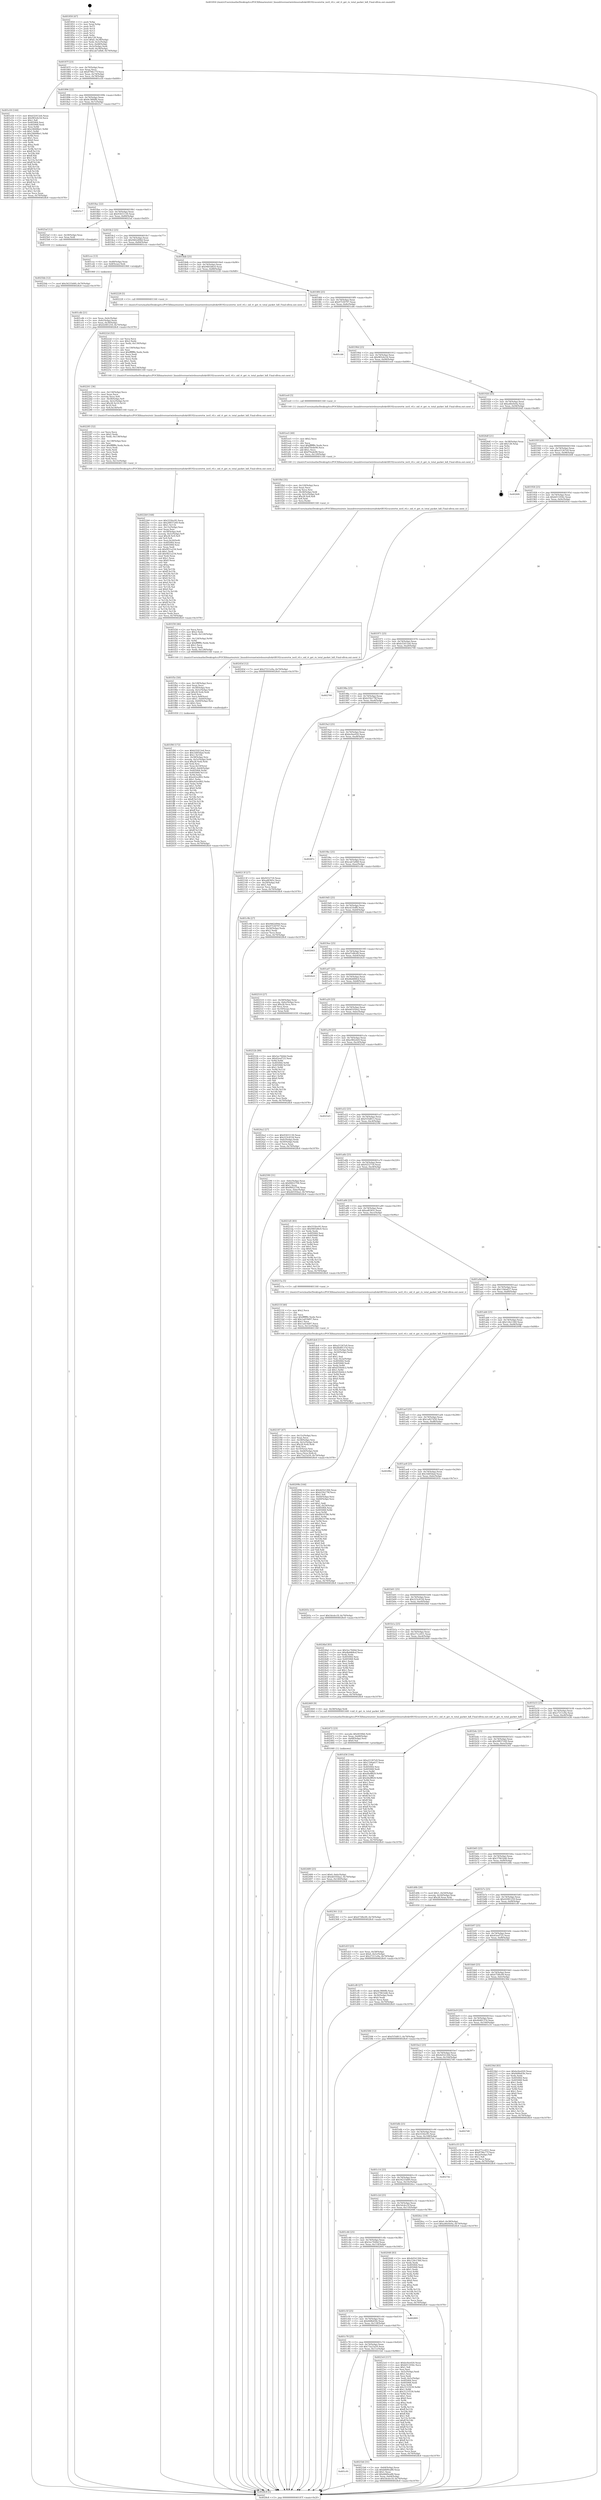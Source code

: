 digraph "0x401850" {
  label = "0x401850 (/mnt/c/Users/mathe/Desktop/tcc/POCII/binaries/extr_linuxdriversnetwirelessrealtekrtl8192cucorertw_ioctl_rtl.c_oid_rt_get_rx_total_packet_hdl_Final-ollvm.out::main(0))"
  labelloc = "t"
  node[shape=record]

  Entry [label="",width=0.3,height=0.3,shape=circle,fillcolor=black,style=filled]
  "0x40187f" [label="{
     0x40187f [23]\l
     | [instrs]\l
     &nbsp;&nbsp;0x40187f \<+3\>: mov -0x70(%rbp),%eax\l
     &nbsp;&nbsp;0x401882 \<+2\>: mov %eax,%ecx\l
     &nbsp;&nbsp;0x401884 \<+6\>: sub $0x8796c77f,%ecx\l
     &nbsp;&nbsp;0x40188a \<+3\>: mov %eax,-0x74(%rbp)\l
     &nbsp;&nbsp;0x40188d \<+3\>: mov %ecx,-0x78(%rbp)\l
     &nbsp;&nbsp;0x401890 \<+6\>: je 0000000000401e50 \<main+0x600\>\l
  }"]
  "0x401e50" [label="{
     0x401e50 [144]\l
     | [instrs]\l
     &nbsp;&nbsp;0x401e50 \<+5\>: mov $0xb32412e6,%eax\l
     &nbsp;&nbsp;0x401e55 \<+5\>: mov $0x983c6c54,%ecx\l
     &nbsp;&nbsp;0x401e5a \<+2\>: mov $0x1,%dl\l
     &nbsp;&nbsp;0x401e5c \<+7\>: mov 0x405064,%esi\l
     &nbsp;&nbsp;0x401e63 \<+7\>: mov 0x405068,%edi\l
     &nbsp;&nbsp;0x401e6a \<+3\>: mov %esi,%r8d\l
     &nbsp;&nbsp;0x401e6d \<+7\>: add $0x24668be1,%r8d\l
     &nbsp;&nbsp;0x401e74 \<+4\>: sub $0x1,%r8d\l
     &nbsp;&nbsp;0x401e78 \<+7\>: sub $0x24668be1,%r8d\l
     &nbsp;&nbsp;0x401e7f \<+4\>: imul %r8d,%esi\l
     &nbsp;&nbsp;0x401e83 \<+3\>: and $0x1,%esi\l
     &nbsp;&nbsp;0x401e86 \<+3\>: cmp $0x0,%esi\l
     &nbsp;&nbsp;0x401e89 \<+4\>: sete %r9b\l
     &nbsp;&nbsp;0x401e8d \<+3\>: cmp $0xa,%edi\l
     &nbsp;&nbsp;0x401e90 \<+4\>: setl %r10b\l
     &nbsp;&nbsp;0x401e94 \<+3\>: mov %r9b,%r11b\l
     &nbsp;&nbsp;0x401e97 \<+4\>: xor $0xff,%r11b\l
     &nbsp;&nbsp;0x401e9b \<+3\>: mov %r10b,%bl\l
     &nbsp;&nbsp;0x401e9e \<+3\>: xor $0xff,%bl\l
     &nbsp;&nbsp;0x401ea1 \<+3\>: xor $0x1,%dl\l
     &nbsp;&nbsp;0x401ea4 \<+3\>: mov %r11b,%r14b\l
     &nbsp;&nbsp;0x401ea7 \<+4\>: and $0xff,%r14b\l
     &nbsp;&nbsp;0x401eab \<+3\>: and %dl,%r9b\l
     &nbsp;&nbsp;0x401eae \<+3\>: mov %bl,%r15b\l
     &nbsp;&nbsp;0x401eb1 \<+4\>: and $0xff,%r15b\l
     &nbsp;&nbsp;0x401eb5 \<+3\>: and %dl,%r10b\l
     &nbsp;&nbsp;0x401eb8 \<+3\>: or %r9b,%r14b\l
     &nbsp;&nbsp;0x401ebb \<+3\>: or %r10b,%r15b\l
     &nbsp;&nbsp;0x401ebe \<+3\>: xor %r15b,%r14b\l
     &nbsp;&nbsp;0x401ec1 \<+3\>: or %bl,%r11b\l
     &nbsp;&nbsp;0x401ec4 \<+4\>: xor $0xff,%r11b\l
     &nbsp;&nbsp;0x401ec8 \<+3\>: or $0x1,%dl\l
     &nbsp;&nbsp;0x401ecb \<+3\>: and %dl,%r11b\l
     &nbsp;&nbsp;0x401ece \<+3\>: or %r11b,%r14b\l
     &nbsp;&nbsp;0x401ed1 \<+4\>: test $0x1,%r14b\l
     &nbsp;&nbsp;0x401ed5 \<+3\>: cmovne %ecx,%eax\l
     &nbsp;&nbsp;0x401ed8 \<+3\>: mov %eax,-0x70(%rbp)\l
     &nbsp;&nbsp;0x401edb \<+5\>: jmp 00000000004028c8 \<main+0x1078\>\l
  }"]
  "0x401896" [label="{
     0x401896 [22]\l
     | [instrs]\l
     &nbsp;&nbsp;0x401896 \<+5\>: jmp 000000000040189b \<main+0x4b\>\l
     &nbsp;&nbsp;0x40189b \<+3\>: mov -0x74(%rbp),%eax\l
     &nbsp;&nbsp;0x40189e \<+5\>: sub $0x8c3800fb,%eax\l
     &nbsp;&nbsp;0x4018a3 \<+3\>: mov %eax,-0x7c(%rbp)\l
     &nbsp;&nbsp;0x4018a6 \<+6\>: je 00000000004025c7 \<main+0xd77\>\l
  }"]
  Exit [label="",width=0.3,height=0.3,shape=circle,fillcolor=black,style=filled,peripheries=2]
  "0x4025c7" [label="{
     0x4025c7\l
  }", style=dashed]
  "0x4018ac" [label="{
     0x4018ac [22]\l
     | [instrs]\l
     &nbsp;&nbsp;0x4018ac \<+5\>: jmp 00000000004018b1 \<main+0x61\>\l
     &nbsp;&nbsp;0x4018b1 \<+3\>: mov -0x74(%rbp),%eax\l
     &nbsp;&nbsp;0x4018b4 \<+5\>: sub $0x93431130,%eax\l
     &nbsp;&nbsp;0x4018b9 \<+3\>: mov %eax,-0x80(%rbp)\l
     &nbsp;&nbsp;0x4018bc \<+6\>: je 00000000004025af \<main+0xd5f\>\l
  }"]
  "0x4025bb" [label="{
     0x4025bb [12]\l
     | [instrs]\l
     &nbsp;&nbsp;0x4025bb \<+7\>: movl $0x56233d49,-0x70(%rbp)\l
     &nbsp;&nbsp;0x4025c2 \<+5\>: jmp 00000000004028c8 \<main+0x1078\>\l
  }"]
  "0x4025af" [label="{
     0x4025af [12]\l
     | [instrs]\l
     &nbsp;&nbsp;0x4025af \<+4\>: mov -0x58(%rbp),%rax\l
     &nbsp;&nbsp;0x4025b3 \<+3\>: mov %rax,%rdi\l
     &nbsp;&nbsp;0x4025b6 \<+5\>: call 0000000000401030 \<free@plt\>\l
     | [calls]\l
     &nbsp;&nbsp;0x401030 \{1\} (unknown)\l
  }"]
  "0x4018c2" [label="{
     0x4018c2 [25]\l
     | [instrs]\l
     &nbsp;&nbsp;0x4018c2 \<+5\>: jmp 00000000004018c7 \<main+0x77\>\l
     &nbsp;&nbsp;0x4018c7 \<+3\>: mov -0x74(%rbp),%eax\l
     &nbsp;&nbsp;0x4018ca \<+5\>: sub $0x9462d94d,%eax\l
     &nbsp;&nbsp;0x4018cf \<+6\>: mov %eax,-0x84(%rbp)\l
     &nbsp;&nbsp;0x4018d5 \<+6\>: je 0000000000401cce \<main+0x47e\>\l
  }"]
  "0x40252b" [label="{
     0x40252b [89]\l
     | [instrs]\l
     &nbsp;&nbsp;0x40252b \<+5\>: mov $0x5ec7644d,%edx\l
     &nbsp;&nbsp;0x402530 \<+5\>: mov $0x45eef725,%esi\l
     &nbsp;&nbsp;0x402535 \<+3\>: xor %r8d,%r8d\l
     &nbsp;&nbsp;0x402538 \<+8\>: mov 0x405064,%r9d\l
     &nbsp;&nbsp;0x402540 \<+8\>: mov 0x405068,%r10d\l
     &nbsp;&nbsp;0x402548 \<+4\>: sub $0x1,%r8d\l
     &nbsp;&nbsp;0x40254c \<+3\>: mov %r9d,%r11d\l
     &nbsp;&nbsp;0x40254f \<+3\>: add %r8d,%r11d\l
     &nbsp;&nbsp;0x402552 \<+4\>: imul %r11d,%r9d\l
     &nbsp;&nbsp;0x402556 \<+4\>: and $0x1,%r9d\l
     &nbsp;&nbsp;0x40255a \<+4\>: cmp $0x0,%r9d\l
     &nbsp;&nbsp;0x40255e \<+3\>: sete %bl\l
     &nbsp;&nbsp;0x402561 \<+4\>: cmp $0xa,%r10d\l
     &nbsp;&nbsp;0x402565 \<+4\>: setl %r14b\l
     &nbsp;&nbsp;0x402569 \<+3\>: mov %bl,%r15b\l
     &nbsp;&nbsp;0x40256c \<+3\>: and %r14b,%r15b\l
     &nbsp;&nbsp;0x40256f \<+3\>: xor %r14b,%bl\l
     &nbsp;&nbsp;0x402572 \<+3\>: or %bl,%r15b\l
     &nbsp;&nbsp;0x402575 \<+4\>: test $0x1,%r15b\l
     &nbsp;&nbsp;0x402579 \<+3\>: cmovne %esi,%edx\l
     &nbsp;&nbsp;0x40257c \<+3\>: mov %edx,-0x70(%rbp)\l
     &nbsp;&nbsp;0x40257f \<+5\>: jmp 00000000004028c8 \<main+0x1078\>\l
  }"]
  "0x401cce" [label="{
     0x401cce [13]\l
     | [instrs]\l
     &nbsp;&nbsp;0x401cce \<+4\>: mov -0x48(%rbp),%rax\l
     &nbsp;&nbsp;0x401cd2 \<+4\>: mov 0x8(%rax),%rdi\l
     &nbsp;&nbsp;0x401cd6 \<+5\>: call 0000000000401060 \<atoi@plt\>\l
     | [calls]\l
     &nbsp;&nbsp;0x401060 \{1\} (unknown)\l
  }"]
  "0x4018db" [label="{
     0x4018db [25]\l
     | [instrs]\l
     &nbsp;&nbsp;0x4018db \<+5\>: jmp 00000000004018e0 \<main+0x90\>\l
     &nbsp;&nbsp;0x4018e0 \<+3\>: mov -0x74(%rbp),%eax\l
     &nbsp;&nbsp;0x4018e3 \<+5\>: sub $0x9465d6c0,%eax\l
     &nbsp;&nbsp;0x4018e8 \<+6\>: mov %eax,-0x88(%rbp)\l
     &nbsp;&nbsp;0x4018ee \<+6\>: je 0000000000402228 \<main+0x9d8\>\l
  }"]
  "0x402489" [label="{
     0x402489 [25]\l
     | [instrs]\l
     &nbsp;&nbsp;0x402489 \<+7\>: movl $0x0,-0x6c(%rbp)\l
     &nbsp;&nbsp;0x402490 \<+7\>: movl $0xdd105ba2,-0x70(%rbp)\l
     &nbsp;&nbsp;0x402497 \<+6\>: mov %eax,-0x140(%rbp)\l
     &nbsp;&nbsp;0x40249d \<+5\>: jmp 00000000004028c8 \<main+0x1078\>\l
  }"]
  "0x402228" [label="{
     0x402228 [5]\l
     | [instrs]\l
     &nbsp;&nbsp;0x402228 \<+5\>: call 0000000000401160 \<next_i\>\l
     | [calls]\l
     &nbsp;&nbsp;0x401160 \{1\} (/mnt/c/Users/mathe/Desktop/tcc/POCII/binaries/extr_linuxdriversnetwirelessrealtekrtl8192cucorertw_ioctl_rtl.c_oid_rt_get_rx_total_packet_hdl_Final-ollvm.out::next_i)\l
  }"]
  "0x4018f4" [label="{
     0x4018f4 [25]\l
     | [instrs]\l
     &nbsp;&nbsp;0x4018f4 \<+5\>: jmp 00000000004018f9 \<main+0xa9\>\l
     &nbsp;&nbsp;0x4018f9 \<+3\>: mov -0x74(%rbp),%eax\l
     &nbsp;&nbsp;0x4018fc \<+5\>: sub $0x97530797,%eax\l
     &nbsp;&nbsp;0x401901 \<+6\>: mov %eax,-0x8c(%rbp)\l
     &nbsp;&nbsp;0x401907 \<+6\>: je 0000000000401cb6 \<main+0x466\>\l
  }"]
  "0x402472" [label="{
     0x402472 [23]\l
     | [instrs]\l
     &nbsp;&nbsp;0x402472 \<+10\>: movabs $0x4030b6,%rdi\l
     &nbsp;&nbsp;0x40247c \<+3\>: mov %eax,-0x68(%rbp)\l
     &nbsp;&nbsp;0x40247f \<+3\>: mov -0x68(%rbp),%esi\l
     &nbsp;&nbsp;0x402482 \<+2\>: mov $0x0,%al\l
     &nbsp;&nbsp;0x402484 \<+5\>: call 0000000000401040 \<printf@plt\>\l
     | [calls]\l
     &nbsp;&nbsp;0x401040 \{1\} (unknown)\l
  }"]
  "0x401cb6" [label="{
     0x401cb6\l
  }", style=dashed]
  "0x40190d" [label="{
     0x40190d [25]\l
     | [instrs]\l
     &nbsp;&nbsp;0x40190d \<+5\>: jmp 0000000000401912 \<main+0xc2\>\l
     &nbsp;&nbsp;0x401912 \<+3\>: mov -0x74(%rbp),%eax\l
     &nbsp;&nbsp;0x401915 \<+5\>: sub $0x983c6c54,%eax\l
     &nbsp;&nbsp;0x40191a \<+6\>: mov %eax,-0x90(%rbp)\l
     &nbsp;&nbsp;0x401920 \<+6\>: je 0000000000401ee0 \<main+0x690\>\l
  }"]
  "0x4022b9" [label="{
     0x4022b9 [168]\l
     | [instrs]\l
     &nbsp;&nbsp;0x4022b9 \<+5\>: mov $0x555fec95,%ecx\l
     &nbsp;&nbsp;0x4022be \<+5\>: mov $0x28837249,%edx\l
     &nbsp;&nbsp;0x4022c3 \<+3\>: mov $0x1,%r11b\l
     &nbsp;&nbsp;0x4022c6 \<+6\>: mov -0x13c(%rbp),%esi\l
     &nbsp;&nbsp;0x4022cc \<+3\>: imul %eax,%esi\l
     &nbsp;&nbsp;0x4022cf \<+4\>: mov -0x58(%rbp),%r8\l
     &nbsp;&nbsp;0x4022d3 \<+4\>: movslq -0x5c(%rbp),%r9\l
     &nbsp;&nbsp;0x4022d7 \<+4\>: imul $0x28,%r9,%r9\l
     &nbsp;&nbsp;0x4022db \<+3\>: add %r9,%r8\l
     &nbsp;&nbsp;0x4022de \<+4\>: mov %esi,0x20(%r8)\l
     &nbsp;&nbsp;0x4022e2 \<+7\>: mov 0x405064,%eax\l
     &nbsp;&nbsp;0x4022e9 \<+7\>: mov 0x405068,%esi\l
     &nbsp;&nbsp;0x4022f0 \<+2\>: mov %eax,%edi\l
     &nbsp;&nbsp;0x4022f2 \<+6\>: sub $0x9f21a234,%edi\l
     &nbsp;&nbsp;0x4022f8 \<+3\>: sub $0x1,%edi\l
     &nbsp;&nbsp;0x4022fb \<+6\>: add $0x9f21a234,%edi\l
     &nbsp;&nbsp;0x402301 \<+3\>: imul %edi,%eax\l
     &nbsp;&nbsp;0x402304 \<+3\>: and $0x1,%eax\l
     &nbsp;&nbsp;0x402307 \<+3\>: cmp $0x0,%eax\l
     &nbsp;&nbsp;0x40230a \<+3\>: sete %bl\l
     &nbsp;&nbsp;0x40230d \<+3\>: cmp $0xa,%esi\l
     &nbsp;&nbsp;0x402310 \<+4\>: setl %r14b\l
     &nbsp;&nbsp;0x402314 \<+3\>: mov %bl,%r15b\l
     &nbsp;&nbsp;0x402317 \<+4\>: xor $0xff,%r15b\l
     &nbsp;&nbsp;0x40231b \<+3\>: mov %r14b,%r12b\l
     &nbsp;&nbsp;0x40231e \<+4\>: xor $0xff,%r12b\l
     &nbsp;&nbsp;0x402322 \<+4\>: xor $0x0,%r11b\l
     &nbsp;&nbsp;0x402326 \<+3\>: mov %r15b,%r13b\l
     &nbsp;&nbsp;0x402329 \<+4\>: and $0x0,%r13b\l
     &nbsp;&nbsp;0x40232d \<+3\>: and %r11b,%bl\l
     &nbsp;&nbsp;0x402330 \<+3\>: mov %r12b,%al\l
     &nbsp;&nbsp;0x402333 \<+2\>: and $0x0,%al\l
     &nbsp;&nbsp;0x402335 \<+3\>: and %r11b,%r14b\l
     &nbsp;&nbsp;0x402338 \<+3\>: or %bl,%r13b\l
     &nbsp;&nbsp;0x40233b \<+3\>: or %r14b,%al\l
     &nbsp;&nbsp;0x40233e \<+3\>: xor %al,%r13b\l
     &nbsp;&nbsp;0x402341 \<+3\>: or %r12b,%r15b\l
     &nbsp;&nbsp;0x402344 \<+4\>: xor $0xff,%r15b\l
     &nbsp;&nbsp;0x402348 \<+4\>: or $0x0,%r11b\l
     &nbsp;&nbsp;0x40234c \<+3\>: and %r11b,%r15b\l
     &nbsp;&nbsp;0x40234f \<+3\>: or %r15b,%r13b\l
     &nbsp;&nbsp;0x402352 \<+4\>: test $0x1,%r13b\l
     &nbsp;&nbsp;0x402356 \<+3\>: cmovne %edx,%ecx\l
     &nbsp;&nbsp;0x402359 \<+3\>: mov %ecx,-0x70(%rbp)\l
     &nbsp;&nbsp;0x40235c \<+5\>: jmp 00000000004028c8 \<main+0x1078\>\l
  }"]
  "0x401ee0" [label="{
     0x401ee0 [5]\l
     | [instrs]\l
     &nbsp;&nbsp;0x401ee0 \<+5\>: call 0000000000401160 \<next_i\>\l
     | [calls]\l
     &nbsp;&nbsp;0x401160 \{1\} (/mnt/c/Users/mathe/Desktop/tcc/POCII/binaries/extr_linuxdriversnetwirelessrealtekrtl8192cucorertw_ioctl_rtl.c_oid_rt_get_rx_total_packet_hdl_Final-ollvm.out::next_i)\l
  }"]
  "0x401926" [label="{
     0x401926 [25]\l
     | [instrs]\l
     &nbsp;&nbsp;0x401926 \<+5\>: jmp 000000000040192b \<main+0xdb\>\l
     &nbsp;&nbsp;0x40192b \<+3\>: mov -0x74(%rbp),%eax\l
     &nbsp;&nbsp;0x40192e \<+5\>: sub $0xa46e0e0a,%eax\l
     &nbsp;&nbsp;0x401933 \<+6\>: mov %eax,-0x94(%rbp)\l
     &nbsp;&nbsp;0x401939 \<+6\>: je 00000000004026df \<main+0xe8f\>\l
  }"]
  "0x402285" [label="{
     0x402285 [52]\l
     | [instrs]\l
     &nbsp;&nbsp;0x402285 \<+2\>: xor %ecx,%ecx\l
     &nbsp;&nbsp;0x402287 \<+5\>: mov $0x2,%edx\l
     &nbsp;&nbsp;0x40228c \<+6\>: mov %edx,-0x138(%rbp)\l
     &nbsp;&nbsp;0x402292 \<+1\>: cltd\l
     &nbsp;&nbsp;0x402293 \<+6\>: mov -0x138(%rbp),%esi\l
     &nbsp;&nbsp;0x402299 \<+2\>: idiv %esi\l
     &nbsp;&nbsp;0x40229b \<+6\>: imul $0xfffffffe,%edx,%edx\l
     &nbsp;&nbsp;0x4022a1 \<+2\>: mov %ecx,%edi\l
     &nbsp;&nbsp;0x4022a3 \<+2\>: sub %edx,%edi\l
     &nbsp;&nbsp;0x4022a5 \<+2\>: mov %ecx,%edx\l
     &nbsp;&nbsp;0x4022a7 \<+3\>: sub $0x1,%edx\l
     &nbsp;&nbsp;0x4022aa \<+2\>: add %edx,%edi\l
     &nbsp;&nbsp;0x4022ac \<+2\>: sub %edi,%ecx\l
     &nbsp;&nbsp;0x4022ae \<+6\>: mov %ecx,-0x13c(%rbp)\l
     &nbsp;&nbsp;0x4022b4 \<+5\>: call 0000000000401160 \<next_i\>\l
     | [calls]\l
     &nbsp;&nbsp;0x401160 \{1\} (/mnt/c/Users/mathe/Desktop/tcc/POCII/binaries/extr_linuxdriversnetwirelessrealtekrtl8192cucorertw_ioctl_rtl.c_oid_rt_get_rx_total_packet_hdl_Final-ollvm.out::next_i)\l
  }"]
  "0x4026df" [label="{
     0x4026df [21]\l
     | [instrs]\l
     &nbsp;&nbsp;0x4026df \<+3\>: mov -0x38(%rbp),%eax\l
     &nbsp;&nbsp;0x4026e2 \<+7\>: add $0x128,%rsp\l
     &nbsp;&nbsp;0x4026e9 \<+1\>: pop %rbx\l
     &nbsp;&nbsp;0x4026ea \<+2\>: pop %r12\l
     &nbsp;&nbsp;0x4026ec \<+2\>: pop %r13\l
     &nbsp;&nbsp;0x4026ee \<+2\>: pop %r14\l
     &nbsp;&nbsp;0x4026f0 \<+2\>: pop %r15\l
     &nbsp;&nbsp;0x4026f2 \<+1\>: pop %rbp\l
     &nbsp;&nbsp;0x4026f3 \<+1\>: ret\l
  }"]
  "0x40193f" [label="{
     0x40193f [25]\l
     | [instrs]\l
     &nbsp;&nbsp;0x40193f \<+5\>: jmp 0000000000401944 \<main+0xf4\>\l
     &nbsp;&nbsp;0x401944 \<+3\>: mov -0x74(%rbp),%eax\l
     &nbsp;&nbsp;0x401947 \<+5\>: sub $0xa51267e9,%eax\l
     &nbsp;&nbsp;0x40194c \<+6\>: mov %eax,-0x98(%rbp)\l
     &nbsp;&nbsp;0x401952 \<+6\>: je 00000000004026f4 \<main+0xea4\>\l
  }"]
  "0x402261" [label="{
     0x402261 [36]\l
     | [instrs]\l
     &nbsp;&nbsp;0x402261 \<+6\>: mov -0x134(%rbp),%ecx\l
     &nbsp;&nbsp;0x402267 \<+3\>: imul %eax,%ecx\l
     &nbsp;&nbsp;0x40226a \<+3\>: movslq %ecx,%r8\l
     &nbsp;&nbsp;0x40226d \<+4\>: mov -0x58(%rbp),%r9\l
     &nbsp;&nbsp;0x402271 \<+4\>: movslq -0x5c(%rbp),%r10\l
     &nbsp;&nbsp;0x402275 \<+4\>: imul $0x28,%r10,%r10\l
     &nbsp;&nbsp;0x402279 \<+3\>: add %r10,%r9\l
     &nbsp;&nbsp;0x40227c \<+4\>: mov %r8,0x18(%r9)\l
     &nbsp;&nbsp;0x402280 \<+5\>: call 0000000000401160 \<next_i\>\l
     | [calls]\l
     &nbsp;&nbsp;0x401160 \{1\} (/mnt/c/Users/mathe/Desktop/tcc/POCII/binaries/extr_linuxdriversnetwirelessrealtekrtl8192cucorertw_ioctl_rtl.c_oid_rt_get_rx_total_packet_hdl_Final-ollvm.out::next_i)\l
  }"]
  "0x4026f4" [label="{
     0x4026f4\l
  }", style=dashed]
  "0x401958" [label="{
     0x401958 [25]\l
     | [instrs]\l
     &nbsp;&nbsp;0x401958 \<+5\>: jmp 000000000040195d \<main+0x10d\>\l
     &nbsp;&nbsp;0x40195d \<+3\>: mov -0x74(%rbp),%eax\l
     &nbsp;&nbsp;0x401960 \<+5\>: sub $0xb011056c,%eax\l
     &nbsp;&nbsp;0x401965 \<+6\>: mov %eax,-0x9c(%rbp)\l
     &nbsp;&nbsp;0x40196b \<+6\>: je 000000000040245d \<main+0xc0d\>\l
  }"]
  "0x40222d" [label="{
     0x40222d [52]\l
     | [instrs]\l
     &nbsp;&nbsp;0x40222d \<+2\>: xor %ecx,%ecx\l
     &nbsp;&nbsp;0x40222f \<+5\>: mov $0x2,%edx\l
     &nbsp;&nbsp;0x402234 \<+6\>: mov %edx,-0x130(%rbp)\l
     &nbsp;&nbsp;0x40223a \<+1\>: cltd\l
     &nbsp;&nbsp;0x40223b \<+6\>: mov -0x130(%rbp),%esi\l
     &nbsp;&nbsp;0x402241 \<+2\>: idiv %esi\l
     &nbsp;&nbsp;0x402243 \<+6\>: imul $0xfffffffe,%edx,%edx\l
     &nbsp;&nbsp;0x402249 \<+2\>: mov %ecx,%edi\l
     &nbsp;&nbsp;0x40224b \<+2\>: sub %edx,%edi\l
     &nbsp;&nbsp;0x40224d \<+2\>: mov %ecx,%edx\l
     &nbsp;&nbsp;0x40224f \<+3\>: sub $0x1,%edx\l
     &nbsp;&nbsp;0x402252 \<+2\>: add %edx,%edi\l
     &nbsp;&nbsp;0x402254 \<+2\>: sub %edi,%ecx\l
     &nbsp;&nbsp;0x402256 \<+6\>: mov %ecx,-0x134(%rbp)\l
     &nbsp;&nbsp;0x40225c \<+5\>: call 0000000000401160 \<next_i\>\l
     | [calls]\l
     &nbsp;&nbsp;0x401160 \{1\} (/mnt/c/Users/mathe/Desktop/tcc/POCII/binaries/extr_linuxdriversnetwirelessrealtekrtl8192cucorertw_ioctl_rtl.c_oid_rt_get_rx_total_packet_hdl_Final-ollvm.out::next_i)\l
  }"]
  "0x40245d" [label="{
     0x40245d [12]\l
     | [instrs]\l
     &nbsp;&nbsp;0x40245d \<+7\>: movl $0x27211e9a,-0x70(%rbp)\l
     &nbsp;&nbsp;0x402464 \<+5\>: jmp 00000000004028c8 \<main+0x1078\>\l
  }"]
  "0x401971" [label="{
     0x401971 [25]\l
     | [instrs]\l
     &nbsp;&nbsp;0x401971 \<+5\>: jmp 0000000000401976 \<main+0x126\>\l
     &nbsp;&nbsp;0x401976 \<+3\>: mov -0x74(%rbp),%eax\l
     &nbsp;&nbsp;0x401979 \<+5\>: sub $0xb32412e6,%eax\l
     &nbsp;&nbsp;0x40197e \<+6\>: mov %eax,-0xa0(%rbp)\l
     &nbsp;&nbsp;0x401984 \<+6\>: je 0000000000402700 \<main+0xeb0\>\l
  }"]
  "0x401c91" [label="{
     0x401c91\l
  }", style=dashed]
  "0x402700" [label="{
     0x402700\l
  }", style=dashed]
  "0x40198a" [label="{
     0x40198a [25]\l
     | [instrs]\l
     &nbsp;&nbsp;0x40198a \<+5\>: jmp 000000000040198f \<main+0x13f\>\l
     &nbsp;&nbsp;0x40198f \<+3\>: mov -0x74(%rbp),%eax\l
     &nbsp;&nbsp;0x401992 \<+5\>: sub $0xb35b179f,%eax\l
     &nbsp;&nbsp;0x401997 \<+6\>: mov %eax,-0xa4(%rbp)\l
     &nbsp;&nbsp;0x40199d \<+6\>: je 000000000040213f \<main+0x8ef\>\l
  }"]
  "0x4021b6" [label="{
     0x4021b6 [31]\l
     | [instrs]\l
     &nbsp;&nbsp;0x4021b6 \<+3\>: mov -0x64(%rbp),%eax\l
     &nbsp;&nbsp;0x4021b9 \<+5\>: sub $0xb8d9ea88,%eax\l
     &nbsp;&nbsp;0x4021be \<+3\>: add $0x1,%eax\l
     &nbsp;&nbsp;0x4021c1 \<+5\>: add $0xb8d9ea88,%eax\l
     &nbsp;&nbsp;0x4021c6 \<+3\>: mov %eax,-0x64(%rbp)\l
     &nbsp;&nbsp;0x4021c9 \<+7\>: movl $0x5dcdcc5f,-0x70(%rbp)\l
     &nbsp;&nbsp;0x4021d0 \<+5\>: jmp 00000000004028c8 \<main+0x1078\>\l
  }"]
  "0x40213f" [label="{
     0x40213f [27]\l
     | [instrs]\l
     &nbsp;&nbsp;0x40213f \<+5\>: mov $0x9252718,%eax\l
     &nbsp;&nbsp;0x402144 \<+5\>: mov $0xad6365c,%ecx\l
     &nbsp;&nbsp;0x402149 \<+3\>: mov -0x29(%rbp),%dl\l
     &nbsp;&nbsp;0x40214c \<+3\>: test $0x1,%dl\l
     &nbsp;&nbsp;0x40214f \<+3\>: cmovne %ecx,%eax\l
     &nbsp;&nbsp;0x402152 \<+3\>: mov %eax,-0x70(%rbp)\l
     &nbsp;&nbsp;0x402155 \<+5\>: jmp 00000000004028c8 \<main+0x1078\>\l
  }"]
  "0x4019a3" [label="{
     0x4019a3 [25]\l
     | [instrs]\l
     &nbsp;&nbsp;0x4019a3 \<+5\>: jmp 00000000004019a8 \<main+0x158\>\l
     &nbsp;&nbsp;0x4019a8 \<+3\>: mov -0x74(%rbp),%eax\l
     &nbsp;&nbsp;0x4019ab \<+5\>: sub $0xbc0ee020,%eax\l
     &nbsp;&nbsp;0x4019b0 \<+6\>: mov %eax,-0xa8(%rbp)\l
     &nbsp;&nbsp;0x4019b6 \<+6\>: je 000000000040287c \<main+0x102c\>\l
  }"]
  "0x401c78" [label="{
     0x401c78 [25]\l
     | [instrs]\l
     &nbsp;&nbsp;0x401c78 \<+5\>: jmp 0000000000401c7d \<main+0x42d\>\l
     &nbsp;&nbsp;0x401c7d \<+3\>: mov -0x74(%rbp),%eax\l
     &nbsp;&nbsp;0x401c80 \<+5\>: sub $0x73a23a59,%eax\l
     &nbsp;&nbsp;0x401c85 \<+6\>: mov %eax,-0x11c(%rbp)\l
     &nbsp;&nbsp;0x401c8b \<+6\>: je 00000000004021b6 \<main+0x966\>\l
  }"]
  "0x40287c" [label="{
     0x40287c\l
  }", style=dashed]
  "0x4019bc" [label="{
     0x4019bc [25]\l
     | [instrs]\l
     &nbsp;&nbsp;0x4019bc \<+5\>: jmp 00000000004019c1 \<main+0x171\>\l
     &nbsp;&nbsp;0x4019c1 \<+3\>: mov -0x74(%rbp),%eax\l
     &nbsp;&nbsp;0x4019c4 \<+5\>: sub $0xcab7a0b8,%eax\l
     &nbsp;&nbsp;0x4019c9 \<+6\>: mov %eax,-0xac(%rbp)\l
     &nbsp;&nbsp;0x4019cf \<+6\>: je 0000000000401c9b \<main+0x44b\>\l
  }"]
  "0x4023c0" [label="{
     0x4023c0 [157]\l
     | [instrs]\l
     &nbsp;&nbsp;0x4023c0 \<+5\>: mov $0xbc0ee020,%eax\l
     &nbsp;&nbsp;0x4023c5 \<+5\>: mov $0xb011056c,%ecx\l
     &nbsp;&nbsp;0x4023ca \<+2\>: mov $0x1,%dl\l
     &nbsp;&nbsp;0x4023cc \<+2\>: xor %esi,%esi\l
     &nbsp;&nbsp;0x4023ce \<+3\>: mov -0x5c(%rbp),%edi\l
     &nbsp;&nbsp;0x4023d1 \<+3\>: sub $0x1,%esi\l
     &nbsp;&nbsp;0x4023d4 \<+2\>: sub %esi,%edi\l
     &nbsp;&nbsp;0x4023d6 \<+3\>: mov %edi,-0x5c(%rbp)\l
     &nbsp;&nbsp;0x4023d9 \<+7\>: mov 0x405064,%esi\l
     &nbsp;&nbsp;0x4023e0 \<+7\>: mov 0x405068,%edi\l
     &nbsp;&nbsp;0x4023e7 \<+3\>: mov %esi,%r8d\l
     &nbsp;&nbsp;0x4023ea \<+7\>: add $0x3121f239,%r8d\l
     &nbsp;&nbsp;0x4023f1 \<+4\>: sub $0x1,%r8d\l
     &nbsp;&nbsp;0x4023f5 \<+7\>: sub $0x3121f239,%r8d\l
     &nbsp;&nbsp;0x4023fc \<+4\>: imul %r8d,%esi\l
     &nbsp;&nbsp;0x402400 \<+3\>: and $0x1,%esi\l
     &nbsp;&nbsp;0x402403 \<+3\>: cmp $0x0,%esi\l
     &nbsp;&nbsp;0x402406 \<+4\>: sete %r9b\l
     &nbsp;&nbsp;0x40240a \<+3\>: cmp $0xa,%edi\l
     &nbsp;&nbsp;0x40240d \<+4\>: setl %r10b\l
     &nbsp;&nbsp;0x402411 \<+3\>: mov %r9b,%r11b\l
     &nbsp;&nbsp;0x402414 \<+4\>: xor $0xff,%r11b\l
     &nbsp;&nbsp;0x402418 \<+3\>: mov %r10b,%bl\l
     &nbsp;&nbsp;0x40241b \<+3\>: xor $0xff,%bl\l
     &nbsp;&nbsp;0x40241e \<+3\>: xor $0x1,%dl\l
     &nbsp;&nbsp;0x402421 \<+3\>: mov %r11b,%r14b\l
     &nbsp;&nbsp;0x402424 \<+4\>: and $0xff,%r14b\l
     &nbsp;&nbsp;0x402428 \<+3\>: and %dl,%r9b\l
     &nbsp;&nbsp;0x40242b \<+3\>: mov %bl,%r15b\l
     &nbsp;&nbsp;0x40242e \<+4\>: and $0xff,%r15b\l
     &nbsp;&nbsp;0x402432 \<+3\>: and %dl,%r10b\l
     &nbsp;&nbsp;0x402435 \<+3\>: or %r9b,%r14b\l
     &nbsp;&nbsp;0x402438 \<+3\>: or %r10b,%r15b\l
     &nbsp;&nbsp;0x40243b \<+3\>: xor %r15b,%r14b\l
     &nbsp;&nbsp;0x40243e \<+3\>: or %bl,%r11b\l
     &nbsp;&nbsp;0x402441 \<+4\>: xor $0xff,%r11b\l
     &nbsp;&nbsp;0x402445 \<+3\>: or $0x1,%dl\l
     &nbsp;&nbsp;0x402448 \<+3\>: and %dl,%r11b\l
     &nbsp;&nbsp;0x40244b \<+3\>: or %r11b,%r14b\l
     &nbsp;&nbsp;0x40244e \<+4\>: test $0x1,%r14b\l
     &nbsp;&nbsp;0x402452 \<+3\>: cmovne %ecx,%eax\l
     &nbsp;&nbsp;0x402455 \<+3\>: mov %eax,-0x70(%rbp)\l
     &nbsp;&nbsp;0x402458 \<+5\>: jmp 00000000004028c8 \<main+0x1078\>\l
  }"]
  "0x401c9b" [label="{
     0x401c9b [27]\l
     | [instrs]\l
     &nbsp;&nbsp;0x401c9b \<+5\>: mov $0x9462d94d,%eax\l
     &nbsp;&nbsp;0x401ca0 \<+5\>: mov $0x97530797,%ecx\l
     &nbsp;&nbsp;0x401ca5 \<+3\>: mov -0x34(%rbp),%edx\l
     &nbsp;&nbsp;0x401ca8 \<+3\>: cmp $0x2,%edx\l
     &nbsp;&nbsp;0x401cab \<+3\>: cmovne %ecx,%eax\l
     &nbsp;&nbsp;0x401cae \<+3\>: mov %eax,-0x70(%rbp)\l
     &nbsp;&nbsp;0x401cb1 \<+5\>: jmp 00000000004028c8 \<main+0x1078\>\l
  }"]
  "0x4019d5" [label="{
     0x4019d5 [25]\l
     | [instrs]\l
     &nbsp;&nbsp;0x4019d5 \<+5\>: jmp 00000000004019da \<main+0x18a\>\l
     &nbsp;&nbsp;0x4019da \<+3\>: mov -0x74(%rbp),%eax\l
     &nbsp;&nbsp;0x4019dd \<+5\>: sub $0xcb33eff4,%eax\l
     &nbsp;&nbsp;0x4019e2 \<+6\>: mov %eax,-0xb0(%rbp)\l
     &nbsp;&nbsp;0x4019e8 \<+6\>: je 0000000000402663 \<main+0xe13\>\l
  }"]
  "0x4028c8" [label="{
     0x4028c8 [5]\l
     | [instrs]\l
     &nbsp;&nbsp;0x4028c8 \<+5\>: jmp 000000000040187f \<main+0x2f\>\l
  }"]
  "0x401850" [label="{
     0x401850 [47]\l
     | [instrs]\l
     &nbsp;&nbsp;0x401850 \<+1\>: push %rbp\l
     &nbsp;&nbsp;0x401851 \<+3\>: mov %rsp,%rbp\l
     &nbsp;&nbsp;0x401854 \<+2\>: push %r15\l
     &nbsp;&nbsp;0x401856 \<+2\>: push %r14\l
     &nbsp;&nbsp;0x401858 \<+2\>: push %r13\l
     &nbsp;&nbsp;0x40185a \<+2\>: push %r12\l
     &nbsp;&nbsp;0x40185c \<+1\>: push %rbx\l
     &nbsp;&nbsp;0x40185d \<+7\>: sub $0x128,%rsp\l
     &nbsp;&nbsp;0x401864 \<+7\>: movl $0x0,-0x38(%rbp)\l
     &nbsp;&nbsp;0x40186b \<+3\>: mov %edi,-0x3c(%rbp)\l
     &nbsp;&nbsp;0x40186e \<+4\>: mov %rsi,-0x48(%rbp)\l
     &nbsp;&nbsp;0x401872 \<+3\>: mov -0x3c(%rbp),%edi\l
     &nbsp;&nbsp;0x401875 \<+3\>: mov %edi,-0x34(%rbp)\l
     &nbsp;&nbsp;0x401878 \<+7\>: movl $0xcab7a0b8,-0x70(%rbp)\l
  }"]
  "0x401cdb" [label="{
     0x401cdb [21]\l
     | [instrs]\l
     &nbsp;&nbsp;0x401cdb \<+3\>: mov %eax,-0x4c(%rbp)\l
     &nbsp;&nbsp;0x401cde \<+3\>: mov -0x4c(%rbp),%eax\l
     &nbsp;&nbsp;0x401ce1 \<+3\>: mov %eax,-0x30(%rbp)\l
     &nbsp;&nbsp;0x401ce4 \<+7\>: movl $0x42081259,-0x70(%rbp)\l
     &nbsp;&nbsp;0x401ceb \<+5\>: jmp 00000000004028c8 \<main+0x1078\>\l
  }"]
  "0x401c5f" [label="{
     0x401c5f [25]\l
     | [instrs]\l
     &nbsp;&nbsp;0x401c5f \<+5\>: jmp 0000000000401c64 \<main+0x414\>\l
     &nbsp;&nbsp;0x401c64 \<+3\>: mov -0x74(%rbp),%eax\l
     &nbsp;&nbsp;0x401c67 \<+5\>: sub $0x668b45fe,%eax\l
     &nbsp;&nbsp;0x401c6c \<+6\>: mov %eax,-0x118(%rbp)\l
     &nbsp;&nbsp;0x401c72 \<+6\>: je 00000000004023c0 \<main+0xb70\>\l
  }"]
  "0x402663" [label="{
     0x402663\l
  }", style=dashed]
  "0x4019ee" [label="{
     0x4019ee [25]\l
     | [instrs]\l
     &nbsp;&nbsp;0x4019ee \<+5\>: jmp 00000000004019f3 \<main+0x1a3\>\l
     &nbsp;&nbsp;0x4019f3 \<+3\>: mov -0x74(%rbp),%eax\l
     &nbsp;&nbsp;0x4019f6 \<+5\>: sub $0xd7e8fcd9,%eax\l
     &nbsp;&nbsp;0x4019fb \<+6\>: mov %eax,-0xb4(%rbp)\l
     &nbsp;&nbsp;0x401a01 \<+6\>: je 00000000004026c0 \<main+0xe70\>\l
  }"]
  "0x402895" [label="{
     0x402895\l
  }", style=dashed]
  "0x4026c0" [label="{
     0x4026c0\l
  }", style=dashed]
  "0x401a07" [label="{
     0x401a07 [25]\l
     | [instrs]\l
     &nbsp;&nbsp;0x401a07 \<+5\>: jmp 0000000000401a0c \<main+0x1bc\>\l
     &nbsp;&nbsp;0x401a0c \<+3\>: mov -0x74(%rbp),%eax\l
     &nbsp;&nbsp;0x401a0f \<+5\>: sub $0xdbdd68cd,%eax\l
     &nbsp;&nbsp;0x401a14 \<+6\>: mov %eax,-0xb8(%rbp)\l
     &nbsp;&nbsp;0x401a1a \<+6\>: je 0000000000402510 \<main+0xcc0\>\l
  }"]
  "0x402187" [label="{
     0x402187 [47]\l
     | [instrs]\l
     &nbsp;&nbsp;0x402187 \<+6\>: mov -0x12c(%rbp),%ecx\l
     &nbsp;&nbsp;0x40218d \<+3\>: imul %eax,%ecx\l
     &nbsp;&nbsp;0x402190 \<+4\>: mov -0x58(%rbp),%rsi\l
     &nbsp;&nbsp;0x402194 \<+4\>: movslq -0x5c(%rbp),%rdi\l
     &nbsp;&nbsp;0x402198 \<+4\>: imul $0x28,%rdi,%rdi\l
     &nbsp;&nbsp;0x40219c \<+3\>: add %rdi,%rsi\l
     &nbsp;&nbsp;0x40219f \<+4\>: mov 0x10(%rsi),%rsi\l
     &nbsp;&nbsp;0x4021a3 \<+4\>: movslq -0x64(%rbp),%rdi\l
     &nbsp;&nbsp;0x4021a7 \<+3\>: mov %ecx,(%rsi,%rdi,4)\l
     &nbsp;&nbsp;0x4021aa \<+7\>: movl $0x73a23a59,-0x70(%rbp)\l
     &nbsp;&nbsp;0x4021b1 \<+5\>: jmp 00000000004028c8 \<main+0x1078\>\l
  }"]
  "0x402510" [label="{
     0x402510 [27]\l
     | [instrs]\l
     &nbsp;&nbsp;0x402510 \<+4\>: mov -0x58(%rbp),%rax\l
     &nbsp;&nbsp;0x402514 \<+4\>: movslq -0x6c(%rbp),%rcx\l
     &nbsp;&nbsp;0x402518 \<+4\>: imul $0x28,%rcx,%rcx\l
     &nbsp;&nbsp;0x40251c \<+3\>: add %rcx,%rax\l
     &nbsp;&nbsp;0x40251f \<+4\>: mov 0x10(%rax),%rax\l
     &nbsp;&nbsp;0x402523 \<+3\>: mov %rax,%rdi\l
     &nbsp;&nbsp;0x402526 \<+5\>: call 0000000000401030 \<free@plt\>\l
     | [calls]\l
     &nbsp;&nbsp;0x401030 \{1\} (unknown)\l
  }"]
  "0x401a20" [label="{
     0x401a20 [25]\l
     | [instrs]\l
     &nbsp;&nbsp;0x401a20 \<+5\>: jmp 0000000000401a25 \<main+0x1d5\>\l
     &nbsp;&nbsp;0x401a25 \<+3\>: mov -0x74(%rbp),%eax\l
     &nbsp;&nbsp;0x401a28 \<+5\>: sub $0xdd105ba2,%eax\l
     &nbsp;&nbsp;0x401a2d \<+6\>: mov %eax,-0xbc(%rbp)\l
     &nbsp;&nbsp;0x401a33 \<+6\>: je 00000000004024a2 \<main+0xc52\>\l
  }"]
  "0x40215f" [label="{
     0x40215f [40]\l
     | [instrs]\l
     &nbsp;&nbsp;0x40215f \<+5\>: mov $0x2,%ecx\l
     &nbsp;&nbsp;0x402164 \<+1\>: cltd\l
     &nbsp;&nbsp;0x402165 \<+2\>: idiv %ecx\l
     &nbsp;&nbsp;0x402167 \<+6\>: imul $0xfffffffe,%edx,%ecx\l
     &nbsp;&nbsp;0x40216d \<+6\>: add $0x1ad19d97,%ecx\l
     &nbsp;&nbsp;0x402173 \<+3\>: add $0x1,%ecx\l
     &nbsp;&nbsp;0x402176 \<+6\>: sub $0x1ad19d97,%ecx\l
     &nbsp;&nbsp;0x40217c \<+6\>: mov %ecx,-0x12c(%rbp)\l
     &nbsp;&nbsp;0x402182 \<+5\>: call 0000000000401160 \<next_i\>\l
     | [calls]\l
     &nbsp;&nbsp;0x401160 \{1\} (/mnt/c/Users/mathe/Desktop/tcc/POCII/binaries/extr_linuxdriversnetwirelessrealtekrtl8192cucorertw_ioctl_rtl.c_oid_rt_get_rx_total_packet_hdl_Final-ollvm.out::next_i)\l
  }"]
  "0x4024a2" [label="{
     0x4024a2 [27]\l
     | [instrs]\l
     &nbsp;&nbsp;0x4024a2 \<+5\>: mov $0x93431130,%eax\l
     &nbsp;&nbsp;0x4024a7 \<+5\>: mov $0x223c4534,%ecx\l
     &nbsp;&nbsp;0x4024ac \<+3\>: mov -0x6c(%rbp),%edx\l
     &nbsp;&nbsp;0x4024af \<+3\>: cmp -0x50(%rbp),%edx\l
     &nbsp;&nbsp;0x4024b2 \<+3\>: cmovl %ecx,%eax\l
     &nbsp;&nbsp;0x4024b5 \<+3\>: mov %eax,-0x70(%rbp)\l
     &nbsp;&nbsp;0x4024b8 \<+5\>: jmp 00000000004028c8 \<main+0x1078\>\l
  }"]
  "0x401a39" [label="{
     0x401a39 [25]\l
     | [instrs]\l
     &nbsp;&nbsp;0x401a39 \<+5\>: jmp 0000000000401a3e \<main+0x1ee\>\l
     &nbsp;&nbsp;0x401a3e \<+3\>: mov -0x74(%rbp),%eax\l
     &nbsp;&nbsp;0x401a41 \<+5\>: sub $0xe982efe9,%eax\l
     &nbsp;&nbsp;0x401a46 \<+6\>: mov %eax,-0xc0(%rbp)\l
     &nbsp;&nbsp;0x401a4c \<+6\>: je 00000000004025d3 \<main+0xd83\>\l
  }"]
  "0x401c46" [label="{
     0x401c46 [25]\l
     | [instrs]\l
     &nbsp;&nbsp;0x401c46 \<+5\>: jmp 0000000000401c4b \<main+0x3fb\>\l
     &nbsp;&nbsp;0x401c4b \<+3\>: mov -0x74(%rbp),%eax\l
     &nbsp;&nbsp;0x401c4e \<+5\>: sub $0x5ec7644d,%eax\l
     &nbsp;&nbsp;0x401c53 \<+6\>: mov %eax,-0x114(%rbp)\l
     &nbsp;&nbsp;0x401c59 \<+6\>: je 0000000000402895 \<main+0x1045\>\l
  }"]
  "0x4025d3" [label="{
     0x4025d3\l
  }", style=dashed]
  "0x401a52" [label="{
     0x401a52 [25]\l
     | [instrs]\l
     &nbsp;&nbsp;0x401a52 \<+5\>: jmp 0000000000401a57 \<main+0x207\>\l
     &nbsp;&nbsp;0x401a57 \<+3\>: mov -0x74(%rbp),%eax\l
     &nbsp;&nbsp;0x401a5a \<+5\>: sub $0xf1f3d813,%eax\l
     &nbsp;&nbsp;0x401a5f \<+6\>: mov %eax,-0xc4(%rbp)\l
     &nbsp;&nbsp;0x401a65 \<+6\>: je 0000000000402590 \<main+0xd40\>\l
  }"]
  "0x402048" [label="{
     0x402048 [83]\l
     | [instrs]\l
     &nbsp;&nbsp;0x402048 \<+5\>: mov $0x4d1b1266,%eax\l
     &nbsp;&nbsp;0x40204d \<+5\>: mov $0x124e1360,%ecx\l
     &nbsp;&nbsp;0x402052 \<+2\>: xor %edx,%edx\l
     &nbsp;&nbsp;0x402054 \<+7\>: mov 0x405064,%esi\l
     &nbsp;&nbsp;0x40205b \<+7\>: mov 0x405068,%edi\l
     &nbsp;&nbsp;0x402062 \<+3\>: sub $0x1,%edx\l
     &nbsp;&nbsp;0x402065 \<+3\>: mov %esi,%r8d\l
     &nbsp;&nbsp;0x402068 \<+3\>: add %edx,%r8d\l
     &nbsp;&nbsp;0x40206b \<+4\>: imul %r8d,%esi\l
     &nbsp;&nbsp;0x40206f \<+3\>: and $0x1,%esi\l
     &nbsp;&nbsp;0x402072 \<+3\>: cmp $0x0,%esi\l
     &nbsp;&nbsp;0x402075 \<+4\>: sete %r9b\l
     &nbsp;&nbsp;0x402079 \<+3\>: cmp $0xa,%edi\l
     &nbsp;&nbsp;0x40207c \<+4\>: setl %r10b\l
     &nbsp;&nbsp;0x402080 \<+3\>: mov %r9b,%r11b\l
     &nbsp;&nbsp;0x402083 \<+3\>: and %r10b,%r11b\l
     &nbsp;&nbsp;0x402086 \<+3\>: xor %r10b,%r9b\l
     &nbsp;&nbsp;0x402089 \<+3\>: or %r9b,%r11b\l
     &nbsp;&nbsp;0x40208c \<+4\>: test $0x1,%r11b\l
     &nbsp;&nbsp;0x402090 \<+3\>: cmovne %ecx,%eax\l
     &nbsp;&nbsp;0x402093 \<+3\>: mov %eax,-0x70(%rbp)\l
     &nbsp;&nbsp;0x402096 \<+5\>: jmp 00000000004028c8 \<main+0x1078\>\l
  }"]
  "0x402590" [label="{
     0x402590 [31]\l
     | [instrs]\l
     &nbsp;&nbsp;0x402590 \<+3\>: mov -0x6c(%rbp),%eax\l
     &nbsp;&nbsp;0x402593 \<+5\>: sub $0xf6822704,%eax\l
     &nbsp;&nbsp;0x402598 \<+3\>: add $0x1,%eax\l
     &nbsp;&nbsp;0x40259b \<+5\>: add $0xf6822704,%eax\l
     &nbsp;&nbsp;0x4025a0 \<+3\>: mov %eax,-0x6c(%rbp)\l
     &nbsp;&nbsp;0x4025a3 \<+7\>: movl $0xdd105ba2,-0x70(%rbp)\l
     &nbsp;&nbsp;0x4025aa \<+5\>: jmp 00000000004028c8 \<main+0x1078\>\l
  }"]
  "0x401a6b" [label="{
     0x401a6b [25]\l
     | [instrs]\l
     &nbsp;&nbsp;0x401a6b \<+5\>: jmp 0000000000401a70 \<main+0x220\>\l
     &nbsp;&nbsp;0x401a70 \<+3\>: mov -0x74(%rbp),%eax\l
     &nbsp;&nbsp;0x401a73 \<+5\>: sub $0x9252718,%eax\l
     &nbsp;&nbsp;0x401a78 \<+6\>: mov %eax,-0xc8(%rbp)\l
     &nbsp;&nbsp;0x401a7e \<+6\>: je 00000000004021d5 \<main+0x985\>\l
  }"]
  "0x401c2d" [label="{
     0x401c2d [25]\l
     | [instrs]\l
     &nbsp;&nbsp;0x401c2d \<+5\>: jmp 0000000000401c32 \<main+0x3e2\>\l
     &nbsp;&nbsp;0x401c32 \<+3\>: mov -0x74(%rbp),%eax\l
     &nbsp;&nbsp;0x401c35 \<+5\>: sub $0x5dcdcc5f,%eax\l
     &nbsp;&nbsp;0x401c3a \<+6\>: mov %eax,-0x110(%rbp)\l
     &nbsp;&nbsp;0x401c40 \<+6\>: je 0000000000402048 \<main+0x7f8\>\l
  }"]
  "0x4021d5" [label="{
     0x4021d5 [83]\l
     | [instrs]\l
     &nbsp;&nbsp;0x4021d5 \<+5\>: mov $0x555fec95,%eax\l
     &nbsp;&nbsp;0x4021da \<+5\>: mov $0x9465d6c0,%ecx\l
     &nbsp;&nbsp;0x4021df \<+2\>: xor %edx,%edx\l
     &nbsp;&nbsp;0x4021e1 \<+7\>: mov 0x405064,%esi\l
     &nbsp;&nbsp;0x4021e8 \<+7\>: mov 0x405068,%edi\l
     &nbsp;&nbsp;0x4021ef \<+3\>: sub $0x1,%edx\l
     &nbsp;&nbsp;0x4021f2 \<+3\>: mov %esi,%r8d\l
     &nbsp;&nbsp;0x4021f5 \<+3\>: add %edx,%r8d\l
     &nbsp;&nbsp;0x4021f8 \<+4\>: imul %r8d,%esi\l
     &nbsp;&nbsp;0x4021fc \<+3\>: and $0x1,%esi\l
     &nbsp;&nbsp;0x4021ff \<+3\>: cmp $0x0,%esi\l
     &nbsp;&nbsp;0x402202 \<+4\>: sete %r9b\l
     &nbsp;&nbsp;0x402206 \<+3\>: cmp $0xa,%edi\l
     &nbsp;&nbsp;0x402209 \<+4\>: setl %r10b\l
     &nbsp;&nbsp;0x40220d \<+3\>: mov %r9b,%r11b\l
     &nbsp;&nbsp;0x402210 \<+3\>: and %r10b,%r11b\l
     &nbsp;&nbsp;0x402213 \<+3\>: xor %r10b,%r9b\l
     &nbsp;&nbsp;0x402216 \<+3\>: or %r9b,%r11b\l
     &nbsp;&nbsp;0x402219 \<+4\>: test $0x1,%r11b\l
     &nbsp;&nbsp;0x40221d \<+3\>: cmovne %ecx,%eax\l
     &nbsp;&nbsp;0x402220 \<+3\>: mov %eax,-0x70(%rbp)\l
     &nbsp;&nbsp;0x402223 \<+5\>: jmp 00000000004028c8 \<main+0x1078\>\l
  }"]
  "0x401a84" [label="{
     0x401a84 [25]\l
     | [instrs]\l
     &nbsp;&nbsp;0x401a84 \<+5\>: jmp 0000000000401a89 \<main+0x239\>\l
     &nbsp;&nbsp;0x401a89 \<+3\>: mov -0x74(%rbp),%eax\l
     &nbsp;&nbsp;0x401a8c \<+5\>: sub $0xad6365c,%eax\l
     &nbsp;&nbsp;0x401a91 \<+6\>: mov %eax,-0xcc(%rbp)\l
     &nbsp;&nbsp;0x401a97 \<+6\>: je 000000000040215a \<main+0x90a\>\l
  }"]
  "0x4026cc" [label="{
     0x4026cc [19]\l
     | [instrs]\l
     &nbsp;&nbsp;0x4026cc \<+7\>: movl $0x0,-0x38(%rbp)\l
     &nbsp;&nbsp;0x4026d3 \<+7\>: movl $0xa46e0e0a,-0x70(%rbp)\l
     &nbsp;&nbsp;0x4026da \<+5\>: jmp 00000000004028c8 \<main+0x1078\>\l
  }"]
  "0x40215a" [label="{
     0x40215a [5]\l
     | [instrs]\l
     &nbsp;&nbsp;0x40215a \<+5\>: call 0000000000401160 \<next_i\>\l
     | [calls]\l
     &nbsp;&nbsp;0x401160 \{1\} (/mnt/c/Users/mathe/Desktop/tcc/POCII/binaries/extr_linuxdriversnetwirelessrealtekrtl8192cucorertw_ioctl_rtl.c_oid_rt_get_rx_total_packet_hdl_Final-ollvm.out::next_i)\l
  }"]
  "0x401a9d" [label="{
     0x401a9d [25]\l
     | [instrs]\l
     &nbsp;&nbsp;0x401a9d \<+5\>: jmp 0000000000401aa2 \<main+0x252\>\l
     &nbsp;&nbsp;0x401aa2 \<+3\>: mov -0x74(%rbp),%eax\l
     &nbsp;&nbsp;0x401aa5 \<+5\>: sub $0x11b6a637,%eax\l
     &nbsp;&nbsp;0x401aaa \<+6\>: mov %eax,-0xd0(%rbp)\l
     &nbsp;&nbsp;0x401ab0 \<+6\>: je 0000000000401dc6 \<main+0x576\>\l
  }"]
  "0x401c14" [label="{
     0x401c14 [25]\l
     | [instrs]\l
     &nbsp;&nbsp;0x401c14 \<+5\>: jmp 0000000000401c19 \<main+0x3c9\>\l
     &nbsp;&nbsp;0x401c19 \<+3\>: mov -0x74(%rbp),%eax\l
     &nbsp;&nbsp;0x401c1c \<+5\>: sub $0x56233d49,%eax\l
     &nbsp;&nbsp;0x401c21 \<+6\>: mov %eax,-0x10c(%rbp)\l
     &nbsp;&nbsp;0x401c27 \<+6\>: je 00000000004026cc \<main+0xe7c\>\l
  }"]
  "0x401dc6" [label="{
     0x401dc6 [111]\l
     | [instrs]\l
     &nbsp;&nbsp;0x401dc6 \<+5\>: mov $0xa51267e9,%eax\l
     &nbsp;&nbsp;0x401dcb \<+5\>: mov $0x4b48137d,%ecx\l
     &nbsp;&nbsp;0x401dd0 \<+3\>: mov -0x5c(%rbp),%edx\l
     &nbsp;&nbsp;0x401dd3 \<+3\>: cmp -0x50(%rbp),%edx\l
     &nbsp;&nbsp;0x401dd6 \<+4\>: setl %sil\l
     &nbsp;&nbsp;0x401dda \<+4\>: and $0x1,%sil\l
     &nbsp;&nbsp;0x401dde \<+4\>: mov %sil,-0x2a(%rbp)\l
     &nbsp;&nbsp;0x401de2 \<+7\>: mov 0x405064,%edx\l
     &nbsp;&nbsp;0x401de9 \<+7\>: mov 0x405068,%edi\l
     &nbsp;&nbsp;0x401df0 \<+3\>: mov %edx,%r8d\l
     &nbsp;&nbsp;0x401df3 \<+7\>: add $0xd33b44c2,%r8d\l
     &nbsp;&nbsp;0x401dfa \<+4\>: sub $0x1,%r8d\l
     &nbsp;&nbsp;0x401dfe \<+7\>: sub $0xd33b44c2,%r8d\l
     &nbsp;&nbsp;0x401e05 \<+4\>: imul %r8d,%edx\l
     &nbsp;&nbsp;0x401e09 \<+3\>: and $0x1,%edx\l
     &nbsp;&nbsp;0x401e0c \<+3\>: cmp $0x0,%edx\l
     &nbsp;&nbsp;0x401e0f \<+4\>: sete %sil\l
     &nbsp;&nbsp;0x401e13 \<+3\>: cmp $0xa,%edi\l
     &nbsp;&nbsp;0x401e16 \<+4\>: setl %r9b\l
     &nbsp;&nbsp;0x401e1a \<+3\>: mov %sil,%r10b\l
     &nbsp;&nbsp;0x401e1d \<+3\>: and %r9b,%r10b\l
     &nbsp;&nbsp;0x401e20 \<+3\>: xor %r9b,%sil\l
     &nbsp;&nbsp;0x401e23 \<+3\>: or %sil,%r10b\l
     &nbsp;&nbsp;0x401e26 \<+4\>: test $0x1,%r10b\l
     &nbsp;&nbsp;0x401e2a \<+3\>: cmovne %ecx,%eax\l
     &nbsp;&nbsp;0x401e2d \<+3\>: mov %eax,-0x70(%rbp)\l
     &nbsp;&nbsp;0x401e30 \<+5\>: jmp 00000000004028c8 \<main+0x1078\>\l
  }"]
  "0x401ab6" [label="{
     0x401ab6 [25]\l
     | [instrs]\l
     &nbsp;&nbsp;0x401ab6 \<+5\>: jmp 0000000000401abb \<main+0x26b\>\l
     &nbsp;&nbsp;0x401abb \<+3\>: mov -0x74(%rbp),%eax\l
     &nbsp;&nbsp;0x401abe \<+5\>: sub $0x124e1360,%eax\l
     &nbsp;&nbsp;0x401ac3 \<+6\>: mov %eax,-0xd4(%rbp)\l
     &nbsp;&nbsp;0x401ac9 \<+6\>: je 000000000040209b \<main+0x84b\>\l
  }"]
  "0x4027dc" [label="{
     0x4027dc\l
  }", style=dashed]
  "0x40209b" [label="{
     0x40209b [164]\l
     | [instrs]\l
     &nbsp;&nbsp;0x40209b \<+5\>: mov $0x4d1b1266,%eax\l
     &nbsp;&nbsp;0x4020a0 \<+5\>: mov $0xb35b179f,%ecx\l
     &nbsp;&nbsp;0x4020a5 \<+2\>: mov $0x1,%dl\l
     &nbsp;&nbsp;0x4020a7 \<+3\>: mov -0x64(%rbp),%esi\l
     &nbsp;&nbsp;0x4020aa \<+3\>: cmp -0x60(%rbp),%esi\l
     &nbsp;&nbsp;0x4020ad \<+4\>: setl %dil\l
     &nbsp;&nbsp;0x4020b1 \<+4\>: and $0x1,%dil\l
     &nbsp;&nbsp;0x4020b5 \<+4\>: mov %dil,-0x29(%rbp)\l
     &nbsp;&nbsp;0x4020b9 \<+7\>: mov 0x405064,%esi\l
     &nbsp;&nbsp;0x4020c0 \<+8\>: mov 0x405068,%r8d\l
     &nbsp;&nbsp;0x4020c8 \<+3\>: mov %esi,%r9d\l
     &nbsp;&nbsp;0x4020cb \<+7\>: add $0xf6610786,%r9d\l
     &nbsp;&nbsp;0x4020d2 \<+4\>: sub $0x1,%r9d\l
     &nbsp;&nbsp;0x4020d6 \<+7\>: sub $0xf6610786,%r9d\l
     &nbsp;&nbsp;0x4020dd \<+4\>: imul %r9d,%esi\l
     &nbsp;&nbsp;0x4020e1 \<+3\>: and $0x1,%esi\l
     &nbsp;&nbsp;0x4020e4 \<+3\>: cmp $0x0,%esi\l
     &nbsp;&nbsp;0x4020e7 \<+4\>: sete %dil\l
     &nbsp;&nbsp;0x4020eb \<+4\>: cmp $0xa,%r8d\l
     &nbsp;&nbsp;0x4020ef \<+4\>: setl %r10b\l
     &nbsp;&nbsp;0x4020f3 \<+3\>: mov %dil,%r11b\l
     &nbsp;&nbsp;0x4020f6 \<+4\>: xor $0xff,%r11b\l
     &nbsp;&nbsp;0x4020fa \<+3\>: mov %r10b,%bl\l
     &nbsp;&nbsp;0x4020fd \<+3\>: xor $0xff,%bl\l
     &nbsp;&nbsp;0x402100 \<+3\>: xor $0x0,%dl\l
     &nbsp;&nbsp;0x402103 \<+3\>: mov %r11b,%r14b\l
     &nbsp;&nbsp;0x402106 \<+4\>: and $0x0,%r14b\l
     &nbsp;&nbsp;0x40210a \<+3\>: and %dl,%dil\l
     &nbsp;&nbsp;0x40210d \<+3\>: mov %bl,%r15b\l
     &nbsp;&nbsp;0x402110 \<+4\>: and $0x0,%r15b\l
     &nbsp;&nbsp;0x402114 \<+3\>: and %dl,%r10b\l
     &nbsp;&nbsp;0x402117 \<+3\>: or %dil,%r14b\l
     &nbsp;&nbsp;0x40211a \<+3\>: or %r10b,%r15b\l
     &nbsp;&nbsp;0x40211d \<+3\>: xor %r15b,%r14b\l
     &nbsp;&nbsp;0x402120 \<+3\>: or %bl,%r11b\l
     &nbsp;&nbsp;0x402123 \<+4\>: xor $0xff,%r11b\l
     &nbsp;&nbsp;0x402127 \<+3\>: or $0x0,%dl\l
     &nbsp;&nbsp;0x40212a \<+3\>: and %dl,%r11b\l
     &nbsp;&nbsp;0x40212d \<+3\>: or %r11b,%r14b\l
     &nbsp;&nbsp;0x402130 \<+4\>: test $0x1,%r14b\l
     &nbsp;&nbsp;0x402134 \<+3\>: cmovne %ecx,%eax\l
     &nbsp;&nbsp;0x402137 \<+3\>: mov %eax,-0x70(%rbp)\l
     &nbsp;&nbsp;0x40213a \<+5\>: jmp 00000000004028c8 \<main+0x1078\>\l
  }"]
  "0x401acf" [label="{
     0x401acf [25]\l
     | [instrs]\l
     &nbsp;&nbsp;0x401acf \<+5\>: jmp 0000000000401ad4 \<main+0x284\>\l
     &nbsp;&nbsp;0x401ad4 \<+3\>: mov -0x74(%rbp),%eax\l
     &nbsp;&nbsp;0x401ad7 \<+5\>: sub $0x1a827d30,%eax\l
     &nbsp;&nbsp;0x401adc \<+6\>: mov %eax,-0xd8(%rbp)\l
     &nbsp;&nbsp;0x401ae2 \<+6\>: je 00000000004028bc \<main+0x106c\>\l
  }"]
  "0x401bfb" [label="{
     0x401bfb [25]\l
     | [instrs]\l
     &nbsp;&nbsp;0x401bfb \<+5\>: jmp 0000000000401c00 \<main+0x3b0\>\l
     &nbsp;&nbsp;0x401c00 \<+3\>: mov -0x74(%rbp),%eax\l
     &nbsp;&nbsp;0x401c03 \<+5\>: sub $0x555fec95,%eax\l
     &nbsp;&nbsp;0x401c08 \<+6\>: mov %eax,-0x108(%rbp)\l
     &nbsp;&nbsp;0x401c0e \<+6\>: je 00000000004027dc \<main+0xf8c\>\l
  }"]
  "0x4028bc" [label="{
     0x4028bc\l
  }", style=dashed]
  "0x401ae8" [label="{
     0x401ae8 [25]\l
     | [instrs]\l
     &nbsp;&nbsp;0x401ae8 \<+5\>: jmp 0000000000401aed \<main+0x29d\>\l
     &nbsp;&nbsp;0x401aed \<+3\>: mov -0x74(%rbp),%eax\l
     &nbsp;&nbsp;0x401af0 \<+5\>: sub $0x1b6f3dad,%eax\l
     &nbsp;&nbsp;0x401af5 \<+6\>: mov %eax,-0xdc(%rbp)\l
     &nbsp;&nbsp;0x401afb \<+6\>: je 000000000040203c \<main+0x7ec\>\l
  }"]
  "0x4027d0" [label="{
     0x4027d0\l
  }", style=dashed]
  "0x40203c" [label="{
     0x40203c [12]\l
     | [instrs]\l
     &nbsp;&nbsp;0x40203c \<+7\>: movl $0x5dcdcc5f,-0x70(%rbp)\l
     &nbsp;&nbsp;0x402043 \<+5\>: jmp 00000000004028c8 \<main+0x1078\>\l
  }"]
  "0x401b01" [label="{
     0x401b01 [25]\l
     | [instrs]\l
     &nbsp;&nbsp;0x401b01 \<+5\>: jmp 0000000000401b06 \<main+0x2b6\>\l
     &nbsp;&nbsp;0x401b06 \<+3\>: mov -0x74(%rbp),%eax\l
     &nbsp;&nbsp;0x401b09 \<+5\>: sub $0x223c4534,%eax\l
     &nbsp;&nbsp;0x401b0e \<+6\>: mov %eax,-0xe0(%rbp)\l
     &nbsp;&nbsp;0x401b14 \<+6\>: je 00000000004024bd \<main+0xc6d\>\l
  }"]
  "0x401f90" [label="{
     0x401f90 [172]\l
     | [instrs]\l
     &nbsp;&nbsp;0x401f90 \<+5\>: mov $0xb32412e6,%ecx\l
     &nbsp;&nbsp;0x401f95 \<+5\>: mov $0x1b6f3dad,%edx\l
     &nbsp;&nbsp;0x401f9a \<+3\>: mov $0x1,%r10b\l
     &nbsp;&nbsp;0x401f9d \<+4\>: mov -0x58(%rbp),%rsi\l
     &nbsp;&nbsp;0x401fa1 \<+4\>: movslq -0x5c(%rbp),%rdi\l
     &nbsp;&nbsp;0x401fa5 \<+4\>: imul $0x28,%rdi,%rdi\l
     &nbsp;&nbsp;0x401fa9 \<+3\>: add %rdi,%rsi\l
     &nbsp;&nbsp;0x401fac \<+4\>: mov %rax,0x10(%rsi)\l
     &nbsp;&nbsp;0x401fb0 \<+7\>: movl $0x0,-0x64(%rbp)\l
     &nbsp;&nbsp;0x401fb7 \<+8\>: mov 0x405064,%r9d\l
     &nbsp;&nbsp;0x401fbf \<+8\>: mov 0x405068,%r11d\l
     &nbsp;&nbsp;0x401fc7 \<+3\>: mov %r9d,%ebx\l
     &nbsp;&nbsp;0x401fca \<+6\>: sub $0xe62ee802,%ebx\l
     &nbsp;&nbsp;0x401fd0 \<+3\>: sub $0x1,%ebx\l
     &nbsp;&nbsp;0x401fd3 \<+6\>: add $0xe62ee802,%ebx\l
     &nbsp;&nbsp;0x401fd9 \<+4\>: imul %ebx,%r9d\l
     &nbsp;&nbsp;0x401fdd \<+4\>: and $0x1,%r9d\l
     &nbsp;&nbsp;0x401fe1 \<+4\>: cmp $0x0,%r9d\l
     &nbsp;&nbsp;0x401fe5 \<+4\>: sete %r14b\l
     &nbsp;&nbsp;0x401fe9 \<+4\>: cmp $0xa,%r11d\l
     &nbsp;&nbsp;0x401fed \<+4\>: setl %r15b\l
     &nbsp;&nbsp;0x401ff1 \<+3\>: mov %r14b,%r12b\l
     &nbsp;&nbsp;0x401ff4 \<+4\>: xor $0xff,%r12b\l
     &nbsp;&nbsp;0x401ff8 \<+3\>: mov %r15b,%r13b\l
     &nbsp;&nbsp;0x401ffb \<+4\>: xor $0xff,%r13b\l
     &nbsp;&nbsp;0x401fff \<+4\>: xor $0x1,%r10b\l
     &nbsp;&nbsp;0x402003 \<+3\>: mov %r12b,%al\l
     &nbsp;&nbsp;0x402006 \<+2\>: and $0xff,%al\l
     &nbsp;&nbsp;0x402008 \<+3\>: and %r10b,%r14b\l
     &nbsp;&nbsp;0x40200b \<+3\>: mov %r13b,%sil\l
     &nbsp;&nbsp;0x40200e \<+4\>: and $0xff,%sil\l
     &nbsp;&nbsp;0x402012 \<+3\>: and %r10b,%r15b\l
     &nbsp;&nbsp;0x402015 \<+3\>: or %r14b,%al\l
     &nbsp;&nbsp;0x402018 \<+3\>: or %r15b,%sil\l
     &nbsp;&nbsp;0x40201b \<+3\>: xor %sil,%al\l
     &nbsp;&nbsp;0x40201e \<+3\>: or %r13b,%r12b\l
     &nbsp;&nbsp;0x402021 \<+4\>: xor $0xff,%r12b\l
     &nbsp;&nbsp;0x402025 \<+4\>: or $0x1,%r10b\l
     &nbsp;&nbsp;0x402029 \<+3\>: and %r10b,%r12b\l
     &nbsp;&nbsp;0x40202c \<+3\>: or %r12b,%al\l
     &nbsp;&nbsp;0x40202f \<+2\>: test $0x1,%al\l
     &nbsp;&nbsp;0x402031 \<+3\>: cmovne %edx,%ecx\l
     &nbsp;&nbsp;0x402034 \<+3\>: mov %ecx,-0x70(%rbp)\l
     &nbsp;&nbsp;0x402037 \<+5\>: jmp 00000000004028c8 \<main+0x1078\>\l
  }"]
  "0x4024bd" [label="{
     0x4024bd [83]\l
     | [instrs]\l
     &nbsp;&nbsp;0x4024bd \<+5\>: mov $0x5ec7644d,%eax\l
     &nbsp;&nbsp;0x4024c2 \<+5\>: mov $0xdbdd68cd,%ecx\l
     &nbsp;&nbsp;0x4024c7 \<+2\>: xor %edx,%edx\l
     &nbsp;&nbsp;0x4024c9 \<+7\>: mov 0x405064,%esi\l
     &nbsp;&nbsp;0x4024d0 \<+7\>: mov 0x405068,%edi\l
     &nbsp;&nbsp;0x4024d7 \<+3\>: sub $0x1,%edx\l
     &nbsp;&nbsp;0x4024da \<+3\>: mov %esi,%r8d\l
     &nbsp;&nbsp;0x4024dd \<+3\>: add %edx,%r8d\l
     &nbsp;&nbsp;0x4024e0 \<+4\>: imul %r8d,%esi\l
     &nbsp;&nbsp;0x4024e4 \<+3\>: and $0x1,%esi\l
     &nbsp;&nbsp;0x4024e7 \<+3\>: cmp $0x0,%esi\l
     &nbsp;&nbsp;0x4024ea \<+4\>: sete %r9b\l
     &nbsp;&nbsp;0x4024ee \<+3\>: cmp $0xa,%edi\l
     &nbsp;&nbsp;0x4024f1 \<+4\>: setl %r10b\l
     &nbsp;&nbsp;0x4024f5 \<+3\>: mov %r9b,%r11b\l
     &nbsp;&nbsp;0x4024f8 \<+3\>: and %r10b,%r11b\l
     &nbsp;&nbsp;0x4024fb \<+3\>: xor %r10b,%r9b\l
     &nbsp;&nbsp;0x4024fe \<+3\>: or %r9b,%r11b\l
     &nbsp;&nbsp;0x402501 \<+4\>: test $0x1,%r11b\l
     &nbsp;&nbsp;0x402505 \<+3\>: cmovne %ecx,%eax\l
     &nbsp;&nbsp;0x402508 \<+3\>: mov %eax,-0x70(%rbp)\l
     &nbsp;&nbsp;0x40250b \<+5\>: jmp 00000000004028c8 \<main+0x1078\>\l
  }"]
  "0x401b1a" [label="{
     0x401b1a [25]\l
     | [instrs]\l
     &nbsp;&nbsp;0x401b1a \<+5\>: jmp 0000000000401b1f \<main+0x2cf\>\l
     &nbsp;&nbsp;0x401b1f \<+3\>: mov -0x74(%rbp),%eax\l
     &nbsp;&nbsp;0x401b22 \<+5\>: sub $0x271cc651,%eax\l
     &nbsp;&nbsp;0x401b27 \<+6\>: mov %eax,-0xe4(%rbp)\l
     &nbsp;&nbsp;0x401b2d \<+6\>: je 0000000000402469 \<main+0xc19\>\l
  }"]
  "0x401f5e" [label="{
     0x401f5e [50]\l
     | [instrs]\l
     &nbsp;&nbsp;0x401f5e \<+6\>: mov -0x128(%rbp),%ecx\l
     &nbsp;&nbsp;0x401f64 \<+3\>: imul %eax,%ecx\l
     &nbsp;&nbsp;0x401f67 \<+4\>: mov -0x58(%rbp),%rsi\l
     &nbsp;&nbsp;0x401f6b \<+4\>: movslq -0x5c(%rbp),%rdi\l
     &nbsp;&nbsp;0x401f6f \<+4\>: imul $0x28,%rdi,%rdi\l
     &nbsp;&nbsp;0x401f73 \<+3\>: add %rdi,%rsi\l
     &nbsp;&nbsp;0x401f76 \<+3\>: mov %ecx,0x8(%rsi)\l
     &nbsp;&nbsp;0x401f79 \<+7\>: movl $0x1,-0x60(%rbp)\l
     &nbsp;&nbsp;0x401f80 \<+4\>: movslq -0x60(%rbp),%rsi\l
     &nbsp;&nbsp;0x401f84 \<+4\>: shl $0x2,%rsi\l
     &nbsp;&nbsp;0x401f88 \<+3\>: mov %rsi,%rdi\l
     &nbsp;&nbsp;0x401f8b \<+5\>: call 0000000000401050 \<malloc@plt\>\l
     | [calls]\l
     &nbsp;&nbsp;0x401050 \{1\} (unknown)\l
  }"]
  "0x402469" [label="{
     0x402469 [9]\l
     | [instrs]\l
     &nbsp;&nbsp;0x402469 \<+4\>: mov -0x58(%rbp),%rdi\l
     &nbsp;&nbsp;0x40246d \<+5\>: call 0000000000401440 \<oid_rt_get_rx_total_packet_hdl\>\l
     | [calls]\l
     &nbsp;&nbsp;0x401440 \{1\} (/mnt/c/Users/mathe/Desktop/tcc/POCII/binaries/extr_linuxdriversnetwirelessrealtekrtl8192cucorertw_ioctl_rtl.c_oid_rt_get_rx_total_packet_hdl_Final-ollvm.out::oid_rt_get_rx_total_packet_hdl)\l
  }"]
  "0x401b33" [label="{
     0x401b33 [25]\l
     | [instrs]\l
     &nbsp;&nbsp;0x401b33 \<+5\>: jmp 0000000000401b38 \<main+0x2e8\>\l
     &nbsp;&nbsp;0x401b38 \<+3\>: mov -0x74(%rbp),%eax\l
     &nbsp;&nbsp;0x401b3b \<+5\>: sub $0x27211e9a,%eax\l
     &nbsp;&nbsp;0x401b40 \<+6\>: mov %eax,-0xe8(%rbp)\l
     &nbsp;&nbsp;0x401b46 \<+6\>: je 0000000000401d36 \<main+0x4e6\>\l
  }"]
  "0x401f30" [label="{
     0x401f30 [46]\l
     | [instrs]\l
     &nbsp;&nbsp;0x401f30 \<+2\>: xor %ecx,%ecx\l
     &nbsp;&nbsp;0x401f32 \<+5\>: mov $0x2,%edx\l
     &nbsp;&nbsp;0x401f37 \<+6\>: mov %edx,-0x124(%rbp)\l
     &nbsp;&nbsp;0x401f3d \<+1\>: cltd\l
     &nbsp;&nbsp;0x401f3e \<+7\>: mov -0x124(%rbp),%r9d\l
     &nbsp;&nbsp;0x401f45 \<+3\>: idiv %r9d\l
     &nbsp;&nbsp;0x401f48 \<+6\>: imul $0xfffffffe,%edx,%edx\l
     &nbsp;&nbsp;0x401f4e \<+3\>: sub $0x1,%ecx\l
     &nbsp;&nbsp;0x401f51 \<+2\>: sub %ecx,%edx\l
     &nbsp;&nbsp;0x401f53 \<+6\>: mov %edx,-0x128(%rbp)\l
     &nbsp;&nbsp;0x401f59 \<+5\>: call 0000000000401160 \<next_i\>\l
     | [calls]\l
     &nbsp;&nbsp;0x401160 \{1\} (/mnt/c/Users/mathe/Desktop/tcc/POCII/binaries/extr_linuxdriversnetwirelessrealtekrtl8192cucorertw_ioctl_rtl.c_oid_rt_get_rx_total_packet_hdl_Final-ollvm.out::next_i)\l
  }"]
  "0x401d36" [label="{
     0x401d36 [144]\l
     | [instrs]\l
     &nbsp;&nbsp;0x401d36 \<+5\>: mov $0xa51267e9,%eax\l
     &nbsp;&nbsp;0x401d3b \<+5\>: mov $0x11b6a637,%ecx\l
     &nbsp;&nbsp;0x401d40 \<+2\>: mov $0x1,%dl\l
     &nbsp;&nbsp;0x401d42 \<+7\>: mov 0x405064,%esi\l
     &nbsp;&nbsp;0x401d49 \<+7\>: mov 0x405068,%edi\l
     &nbsp;&nbsp;0x401d50 \<+3\>: mov %esi,%r8d\l
     &nbsp;&nbsp;0x401d53 \<+7\>: sub $0x44eff829,%r8d\l
     &nbsp;&nbsp;0x401d5a \<+4\>: sub $0x1,%r8d\l
     &nbsp;&nbsp;0x401d5e \<+7\>: add $0x44eff829,%r8d\l
     &nbsp;&nbsp;0x401d65 \<+4\>: imul %r8d,%esi\l
     &nbsp;&nbsp;0x401d69 \<+3\>: and $0x1,%esi\l
     &nbsp;&nbsp;0x401d6c \<+3\>: cmp $0x0,%esi\l
     &nbsp;&nbsp;0x401d6f \<+4\>: sete %r9b\l
     &nbsp;&nbsp;0x401d73 \<+3\>: cmp $0xa,%edi\l
     &nbsp;&nbsp;0x401d76 \<+4\>: setl %r10b\l
     &nbsp;&nbsp;0x401d7a \<+3\>: mov %r9b,%r11b\l
     &nbsp;&nbsp;0x401d7d \<+4\>: xor $0xff,%r11b\l
     &nbsp;&nbsp;0x401d81 \<+3\>: mov %r10b,%bl\l
     &nbsp;&nbsp;0x401d84 \<+3\>: xor $0xff,%bl\l
     &nbsp;&nbsp;0x401d87 \<+3\>: xor $0x1,%dl\l
     &nbsp;&nbsp;0x401d8a \<+3\>: mov %r11b,%r14b\l
     &nbsp;&nbsp;0x401d8d \<+4\>: and $0xff,%r14b\l
     &nbsp;&nbsp;0x401d91 \<+3\>: and %dl,%r9b\l
     &nbsp;&nbsp;0x401d94 \<+3\>: mov %bl,%r15b\l
     &nbsp;&nbsp;0x401d97 \<+4\>: and $0xff,%r15b\l
     &nbsp;&nbsp;0x401d9b \<+3\>: and %dl,%r10b\l
     &nbsp;&nbsp;0x401d9e \<+3\>: or %r9b,%r14b\l
     &nbsp;&nbsp;0x401da1 \<+3\>: or %r10b,%r15b\l
     &nbsp;&nbsp;0x401da4 \<+3\>: xor %r15b,%r14b\l
     &nbsp;&nbsp;0x401da7 \<+3\>: or %bl,%r11b\l
     &nbsp;&nbsp;0x401daa \<+4\>: xor $0xff,%r11b\l
     &nbsp;&nbsp;0x401dae \<+3\>: or $0x1,%dl\l
     &nbsp;&nbsp;0x401db1 \<+3\>: and %dl,%r11b\l
     &nbsp;&nbsp;0x401db4 \<+3\>: or %r11b,%r14b\l
     &nbsp;&nbsp;0x401db7 \<+4\>: test $0x1,%r14b\l
     &nbsp;&nbsp;0x401dbb \<+3\>: cmovne %ecx,%eax\l
     &nbsp;&nbsp;0x401dbe \<+3\>: mov %eax,-0x70(%rbp)\l
     &nbsp;&nbsp;0x401dc1 \<+5\>: jmp 00000000004028c8 \<main+0x1078\>\l
  }"]
  "0x401b4c" [label="{
     0x401b4c [25]\l
     | [instrs]\l
     &nbsp;&nbsp;0x401b4c \<+5\>: jmp 0000000000401b51 \<main+0x301\>\l
     &nbsp;&nbsp;0x401b51 \<+3\>: mov -0x74(%rbp),%eax\l
     &nbsp;&nbsp;0x401b54 \<+5\>: sub $0x28837249,%eax\l
     &nbsp;&nbsp;0x401b59 \<+6\>: mov %eax,-0xec(%rbp)\l
     &nbsp;&nbsp;0x401b5f \<+6\>: je 0000000000402361 \<main+0xb11\>\l
  }"]
  "0x401f0d" [label="{
     0x401f0d [35]\l
     | [instrs]\l
     &nbsp;&nbsp;0x401f0d \<+6\>: mov -0x120(%rbp),%ecx\l
     &nbsp;&nbsp;0x401f13 \<+3\>: imul %eax,%ecx\l
     &nbsp;&nbsp;0x401f16 \<+3\>: movslq %ecx,%rsi\l
     &nbsp;&nbsp;0x401f19 \<+4\>: mov -0x58(%rbp),%rdi\l
     &nbsp;&nbsp;0x401f1d \<+4\>: movslq -0x5c(%rbp),%r8\l
     &nbsp;&nbsp;0x401f21 \<+4\>: imul $0x28,%r8,%r8\l
     &nbsp;&nbsp;0x401f25 \<+3\>: add %r8,%rdi\l
     &nbsp;&nbsp;0x401f28 \<+3\>: mov %rsi,(%rdi)\l
     &nbsp;&nbsp;0x401f2b \<+5\>: call 0000000000401160 \<next_i\>\l
     | [calls]\l
     &nbsp;&nbsp;0x401160 \{1\} (/mnt/c/Users/mathe/Desktop/tcc/POCII/binaries/extr_linuxdriversnetwirelessrealtekrtl8192cucorertw_ioctl_rtl.c_oid_rt_get_rx_total_packet_hdl_Final-ollvm.out::next_i)\l
  }"]
  "0x402361" [label="{
     0x402361 [12]\l
     | [instrs]\l
     &nbsp;&nbsp;0x402361 \<+7\>: movl $0x475f6c09,-0x70(%rbp)\l
     &nbsp;&nbsp;0x402368 \<+5\>: jmp 00000000004028c8 \<main+0x1078\>\l
  }"]
  "0x401b65" [label="{
     0x401b65 [25]\l
     | [instrs]\l
     &nbsp;&nbsp;0x401b65 \<+5\>: jmp 0000000000401b6a \<main+0x31a\>\l
     &nbsp;&nbsp;0x401b6a \<+3\>: mov -0x74(%rbp),%eax\l
     &nbsp;&nbsp;0x401b6d \<+5\>: sub $0x37961b46,%eax\l
     &nbsp;&nbsp;0x401b72 \<+6\>: mov %eax,-0xf0(%rbp)\l
     &nbsp;&nbsp;0x401b78 \<+6\>: je 0000000000401d0b \<main+0x4bb\>\l
  }"]
  "0x401ee5" [label="{
     0x401ee5 [40]\l
     | [instrs]\l
     &nbsp;&nbsp;0x401ee5 \<+5\>: mov $0x2,%ecx\l
     &nbsp;&nbsp;0x401eea \<+1\>: cltd\l
     &nbsp;&nbsp;0x401eeb \<+2\>: idiv %ecx\l
     &nbsp;&nbsp;0x401eed \<+6\>: imul $0xfffffffe,%edx,%ecx\l
     &nbsp;&nbsp;0x401ef3 \<+6\>: add $0xf70ede90,%ecx\l
     &nbsp;&nbsp;0x401ef9 \<+3\>: add $0x1,%ecx\l
     &nbsp;&nbsp;0x401efc \<+6\>: sub $0xf70ede90,%ecx\l
     &nbsp;&nbsp;0x401f02 \<+6\>: mov %ecx,-0x120(%rbp)\l
     &nbsp;&nbsp;0x401f08 \<+5\>: call 0000000000401160 \<next_i\>\l
     | [calls]\l
     &nbsp;&nbsp;0x401160 \{1\} (/mnt/c/Users/mathe/Desktop/tcc/POCII/binaries/extr_linuxdriversnetwirelessrealtekrtl8192cucorertw_ioctl_rtl.c_oid_rt_get_rx_total_packet_hdl_Final-ollvm.out::next_i)\l
  }"]
  "0x401d0b" [label="{
     0x401d0b [20]\l
     | [instrs]\l
     &nbsp;&nbsp;0x401d0b \<+7\>: movl $0x1,-0x50(%rbp)\l
     &nbsp;&nbsp;0x401d12 \<+4\>: movslq -0x50(%rbp),%rax\l
     &nbsp;&nbsp;0x401d16 \<+4\>: imul $0x28,%rax,%rdi\l
     &nbsp;&nbsp;0x401d1a \<+5\>: call 0000000000401050 \<malloc@plt\>\l
     | [calls]\l
     &nbsp;&nbsp;0x401050 \{1\} (unknown)\l
  }"]
  "0x401b7e" [label="{
     0x401b7e [25]\l
     | [instrs]\l
     &nbsp;&nbsp;0x401b7e \<+5\>: jmp 0000000000401b83 \<main+0x333\>\l
     &nbsp;&nbsp;0x401b83 \<+3\>: mov -0x74(%rbp),%eax\l
     &nbsp;&nbsp;0x401b86 \<+5\>: sub $0x42081259,%eax\l
     &nbsp;&nbsp;0x401b8b \<+6\>: mov %eax,-0xf4(%rbp)\l
     &nbsp;&nbsp;0x401b91 \<+6\>: je 0000000000401cf0 \<main+0x4a0\>\l
  }"]
  "0x401be2" [label="{
     0x401be2 [25]\l
     | [instrs]\l
     &nbsp;&nbsp;0x401be2 \<+5\>: jmp 0000000000401be7 \<main+0x397\>\l
     &nbsp;&nbsp;0x401be7 \<+3\>: mov -0x74(%rbp),%eax\l
     &nbsp;&nbsp;0x401bea \<+5\>: sub $0x4d1b1266,%eax\l
     &nbsp;&nbsp;0x401bef \<+6\>: mov %eax,-0x104(%rbp)\l
     &nbsp;&nbsp;0x401bf5 \<+6\>: je 00000000004027d0 \<main+0xf80\>\l
  }"]
  "0x401cf0" [label="{
     0x401cf0 [27]\l
     | [instrs]\l
     &nbsp;&nbsp;0x401cf0 \<+5\>: mov $0x8c3800fb,%eax\l
     &nbsp;&nbsp;0x401cf5 \<+5\>: mov $0x37961b46,%ecx\l
     &nbsp;&nbsp;0x401cfa \<+3\>: mov -0x30(%rbp),%edx\l
     &nbsp;&nbsp;0x401cfd \<+3\>: cmp $0x0,%edx\l
     &nbsp;&nbsp;0x401d00 \<+3\>: cmove %ecx,%eax\l
     &nbsp;&nbsp;0x401d03 \<+3\>: mov %eax,-0x70(%rbp)\l
     &nbsp;&nbsp;0x401d06 \<+5\>: jmp 00000000004028c8 \<main+0x1078\>\l
  }"]
  "0x401b97" [label="{
     0x401b97 [25]\l
     | [instrs]\l
     &nbsp;&nbsp;0x401b97 \<+5\>: jmp 0000000000401b9c \<main+0x34c\>\l
     &nbsp;&nbsp;0x401b9c \<+3\>: mov -0x74(%rbp),%eax\l
     &nbsp;&nbsp;0x401b9f \<+5\>: sub $0x45eef725,%eax\l
     &nbsp;&nbsp;0x401ba4 \<+6\>: mov %eax,-0xf8(%rbp)\l
     &nbsp;&nbsp;0x401baa \<+6\>: je 0000000000402584 \<main+0xd34\>\l
  }"]
  "0x401d1f" [label="{
     0x401d1f [23]\l
     | [instrs]\l
     &nbsp;&nbsp;0x401d1f \<+4\>: mov %rax,-0x58(%rbp)\l
     &nbsp;&nbsp;0x401d23 \<+7\>: movl $0x0,-0x5c(%rbp)\l
     &nbsp;&nbsp;0x401d2a \<+7\>: movl $0x27211e9a,-0x70(%rbp)\l
     &nbsp;&nbsp;0x401d31 \<+5\>: jmp 00000000004028c8 \<main+0x1078\>\l
  }"]
  "0x401e35" [label="{
     0x401e35 [27]\l
     | [instrs]\l
     &nbsp;&nbsp;0x401e35 \<+5\>: mov $0x271cc651,%eax\l
     &nbsp;&nbsp;0x401e3a \<+5\>: mov $0x8796c77f,%ecx\l
     &nbsp;&nbsp;0x401e3f \<+3\>: mov -0x2a(%rbp),%dl\l
     &nbsp;&nbsp;0x401e42 \<+3\>: test $0x1,%dl\l
     &nbsp;&nbsp;0x401e45 \<+3\>: cmovne %ecx,%eax\l
     &nbsp;&nbsp;0x401e48 \<+3\>: mov %eax,-0x70(%rbp)\l
     &nbsp;&nbsp;0x401e4b \<+5\>: jmp 00000000004028c8 \<main+0x1078\>\l
  }"]
  "0x402584" [label="{
     0x402584 [12]\l
     | [instrs]\l
     &nbsp;&nbsp;0x402584 \<+7\>: movl $0xf1f3d813,-0x70(%rbp)\l
     &nbsp;&nbsp;0x40258b \<+5\>: jmp 00000000004028c8 \<main+0x1078\>\l
  }"]
  "0x401bb0" [label="{
     0x401bb0 [25]\l
     | [instrs]\l
     &nbsp;&nbsp;0x401bb0 \<+5\>: jmp 0000000000401bb5 \<main+0x365\>\l
     &nbsp;&nbsp;0x401bb5 \<+3\>: mov -0x74(%rbp),%eax\l
     &nbsp;&nbsp;0x401bb8 \<+5\>: sub $0x475f6c09,%eax\l
     &nbsp;&nbsp;0x401bbd \<+6\>: mov %eax,-0xfc(%rbp)\l
     &nbsp;&nbsp;0x401bc3 \<+6\>: je 000000000040236d \<main+0xb1d\>\l
  }"]
  "0x401bc9" [label="{
     0x401bc9 [25]\l
     | [instrs]\l
     &nbsp;&nbsp;0x401bc9 \<+5\>: jmp 0000000000401bce \<main+0x37e\>\l
     &nbsp;&nbsp;0x401bce \<+3\>: mov -0x74(%rbp),%eax\l
     &nbsp;&nbsp;0x401bd1 \<+5\>: sub $0x4b48137d,%eax\l
     &nbsp;&nbsp;0x401bd6 \<+6\>: mov %eax,-0x100(%rbp)\l
     &nbsp;&nbsp;0x401bdc \<+6\>: je 0000000000401e35 \<main+0x5e5\>\l
  }"]
  "0x40236d" [label="{
     0x40236d [83]\l
     | [instrs]\l
     &nbsp;&nbsp;0x40236d \<+5\>: mov $0xbc0ee020,%eax\l
     &nbsp;&nbsp;0x402372 \<+5\>: mov $0x668b45fe,%ecx\l
     &nbsp;&nbsp;0x402377 \<+2\>: xor %edx,%edx\l
     &nbsp;&nbsp;0x402379 \<+7\>: mov 0x405064,%esi\l
     &nbsp;&nbsp;0x402380 \<+7\>: mov 0x405068,%edi\l
     &nbsp;&nbsp;0x402387 \<+3\>: sub $0x1,%edx\l
     &nbsp;&nbsp;0x40238a \<+3\>: mov %esi,%r8d\l
     &nbsp;&nbsp;0x40238d \<+3\>: add %edx,%r8d\l
     &nbsp;&nbsp;0x402390 \<+4\>: imul %r8d,%esi\l
     &nbsp;&nbsp;0x402394 \<+3\>: and $0x1,%esi\l
     &nbsp;&nbsp;0x402397 \<+3\>: cmp $0x0,%esi\l
     &nbsp;&nbsp;0x40239a \<+4\>: sete %r9b\l
     &nbsp;&nbsp;0x40239e \<+3\>: cmp $0xa,%edi\l
     &nbsp;&nbsp;0x4023a1 \<+4\>: setl %r10b\l
     &nbsp;&nbsp;0x4023a5 \<+3\>: mov %r9b,%r11b\l
     &nbsp;&nbsp;0x4023a8 \<+3\>: and %r10b,%r11b\l
     &nbsp;&nbsp;0x4023ab \<+3\>: xor %r10b,%r9b\l
     &nbsp;&nbsp;0x4023ae \<+3\>: or %r9b,%r11b\l
     &nbsp;&nbsp;0x4023b1 \<+4\>: test $0x1,%r11b\l
     &nbsp;&nbsp;0x4023b5 \<+3\>: cmovne %ecx,%eax\l
     &nbsp;&nbsp;0x4023b8 \<+3\>: mov %eax,-0x70(%rbp)\l
     &nbsp;&nbsp;0x4023bb \<+5\>: jmp 00000000004028c8 \<main+0x1078\>\l
  }"]
  Entry -> "0x401850" [label=" 1"]
  "0x40187f" -> "0x401e50" [label=" 1"]
  "0x40187f" -> "0x401896" [label=" 36"]
  "0x4026df" -> Exit [label=" 1"]
  "0x401896" -> "0x4025c7" [label=" 0"]
  "0x401896" -> "0x4018ac" [label=" 36"]
  "0x4026cc" -> "0x4028c8" [label=" 1"]
  "0x4018ac" -> "0x4025af" [label=" 1"]
  "0x4018ac" -> "0x4018c2" [label=" 35"]
  "0x4025bb" -> "0x4028c8" [label=" 1"]
  "0x4018c2" -> "0x401cce" [label=" 1"]
  "0x4018c2" -> "0x4018db" [label=" 34"]
  "0x4025af" -> "0x4025bb" [label=" 1"]
  "0x4018db" -> "0x402228" [label=" 1"]
  "0x4018db" -> "0x4018f4" [label=" 33"]
  "0x402590" -> "0x4028c8" [label=" 1"]
  "0x4018f4" -> "0x401cb6" [label=" 0"]
  "0x4018f4" -> "0x40190d" [label=" 33"]
  "0x402584" -> "0x4028c8" [label=" 1"]
  "0x40190d" -> "0x401ee0" [label=" 1"]
  "0x40190d" -> "0x401926" [label=" 32"]
  "0x40252b" -> "0x4028c8" [label=" 1"]
  "0x401926" -> "0x4026df" [label=" 1"]
  "0x401926" -> "0x40193f" [label=" 31"]
  "0x402510" -> "0x40252b" [label=" 1"]
  "0x40193f" -> "0x4026f4" [label=" 0"]
  "0x40193f" -> "0x401958" [label=" 31"]
  "0x4024bd" -> "0x4028c8" [label=" 1"]
  "0x401958" -> "0x40245d" [label=" 1"]
  "0x401958" -> "0x401971" [label=" 30"]
  "0x4024a2" -> "0x4028c8" [label=" 2"]
  "0x401971" -> "0x402700" [label=" 0"]
  "0x401971" -> "0x40198a" [label=" 30"]
  "0x402489" -> "0x4028c8" [label=" 1"]
  "0x40198a" -> "0x40213f" [label=" 2"]
  "0x40198a" -> "0x4019a3" [label=" 28"]
  "0x402472" -> "0x402489" [label=" 1"]
  "0x4019a3" -> "0x40287c" [label=" 0"]
  "0x4019a3" -> "0x4019bc" [label=" 28"]
  "0x40245d" -> "0x4028c8" [label=" 1"]
  "0x4019bc" -> "0x401c9b" [label=" 1"]
  "0x4019bc" -> "0x4019d5" [label=" 27"]
  "0x401c9b" -> "0x4028c8" [label=" 1"]
  "0x401850" -> "0x40187f" [label=" 1"]
  "0x4028c8" -> "0x40187f" [label=" 36"]
  "0x401cce" -> "0x401cdb" [label=" 1"]
  "0x401cdb" -> "0x4028c8" [label=" 1"]
  "0x4023c0" -> "0x4028c8" [label=" 1"]
  "0x4019d5" -> "0x402663" [label=" 0"]
  "0x4019d5" -> "0x4019ee" [label=" 27"]
  "0x402361" -> "0x4028c8" [label=" 1"]
  "0x4019ee" -> "0x4026c0" [label=" 0"]
  "0x4019ee" -> "0x401a07" [label=" 27"]
  "0x4022b9" -> "0x4028c8" [label=" 1"]
  "0x401a07" -> "0x402510" [label=" 1"]
  "0x401a07" -> "0x401a20" [label=" 26"]
  "0x402261" -> "0x402285" [label=" 1"]
  "0x401a20" -> "0x4024a2" [label=" 2"]
  "0x401a20" -> "0x401a39" [label=" 24"]
  "0x40222d" -> "0x402261" [label=" 1"]
  "0x401a39" -> "0x4025d3" [label=" 0"]
  "0x401a39" -> "0x401a52" [label=" 24"]
  "0x402228" -> "0x40222d" [label=" 1"]
  "0x401a52" -> "0x402590" [label=" 1"]
  "0x401a52" -> "0x401a6b" [label=" 23"]
  "0x4021d5" -> "0x4028c8" [label=" 1"]
  "0x401a6b" -> "0x4021d5" [label=" 1"]
  "0x401a6b" -> "0x401a84" [label=" 22"]
  "0x401c78" -> "0x401c91" [label=" 0"]
  "0x401a84" -> "0x40215a" [label=" 1"]
  "0x401a84" -> "0x401a9d" [label=" 21"]
  "0x401c78" -> "0x4021b6" [label=" 1"]
  "0x401a9d" -> "0x401dc6" [label=" 2"]
  "0x401a9d" -> "0x401ab6" [label=" 19"]
  "0x401c5f" -> "0x401c78" [label=" 1"]
  "0x401ab6" -> "0x40209b" [label=" 2"]
  "0x401ab6" -> "0x401acf" [label=" 17"]
  "0x401c5f" -> "0x4023c0" [label=" 1"]
  "0x401acf" -> "0x4028bc" [label=" 0"]
  "0x401acf" -> "0x401ae8" [label=" 17"]
  "0x401c46" -> "0x401c5f" [label=" 2"]
  "0x401ae8" -> "0x40203c" [label=" 1"]
  "0x401ae8" -> "0x401b01" [label=" 16"]
  "0x401c46" -> "0x402895" [label=" 0"]
  "0x401b01" -> "0x4024bd" [label=" 1"]
  "0x401b01" -> "0x401b1a" [label=" 15"]
  "0x402187" -> "0x4028c8" [label=" 1"]
  "0x401b1a" -> "0x402469" [label=" 1"]
  "0x401b1a" -> "0x401b33" [label=" 14"]
  "0x40215f" -> "0x402187" [label=" 1"]
  "0x401b33" -> "0x401d36" [label=" 2"]
  "0x401b33" -> "0x401b4c" [label=" 12"]
  "0x40215a" -> "0x40215f" [label=" 1"]
  "0x401b4c" -> "0x402361" [label=" 1"]
  "0x401b4c" -> "0x401b65" [label=" 11"]
  "0x40213f" -> "0x4028c8" [label=" 2"]
  "0x401b65" -> "0x401d0b" [label=" 1"]
  "0x401b65" -> "0x401b7e" [label=" 10"]
  "0x40209b" -> "0x4028c8" [label=" 2"]
  "0x401b7e" -> "0x401cf0" [label=" 1"]
  "0x401b7e" -> "0x401b97" [label=" 9"]
  "0x401cf0" -> "0x4028c8" [label=" 1"]
  "0x401d0b" -> "0x401d1f" [label=" 1"]
  "0x401d1f" -> "0x4028c8" [label=" 1"]
  "0x401d36" -> "0x4028c8" [label=" 2"]
  "0x401dc6" -> "0x4028c8" [label=" 2"]
  "0x402048" -> "0x4028c8" [label=" 2"]
  "0x401b97" -> "0x402584" [label=" 1"]
  "0x401b97" -> "0x401bb0" [label=" 8"]
  "0x401c2d" -> "0x401c46" [label=" 2"]
  "0x401bb0" -> "0x40236d" [label=" 1"]
  "0x401bb0" -> "0x401bc9" [label=" 7"]
  "0x401c2d" -> "0x402048" [label=" 2"]
  "0x401bc9" -> "0x401e35" [label=" 2"]
  "0x401bc9" -> "0x401be2" [label=" 5"]
  "0x401e35" -> "0x4028c8" [label=" 2"]
  "0x401e50" -> "0x4028c8" [label=" 1"]
  "0x401ee0" -> "0x401ee5" [label=" 1"]
  "0x401ee5" -> "0x401f0d" [label=" 1"]
  "0x401f0d" -> "0x401f30" [label=" 1"]
  "0x401f30" -> "0x401f5e" [label=" 1"]
  "0x401f5e" -> "0x401f90" [label=" 1"]
  "0x401f90" -> "0x4028c8" [label=" 1"]
  "0x40203c" -> "0x4028c8" [label=" 1"]
  "0x402285" -> "0x4022b9" [label=" 1"]
  "0x401be2" -> "0x4027d0" [label=" 0"]
  "0x401be2" -> "0x401bfb" [label=" 5"]
  "0x40236d" -> "0x4028c8" [label=" 1"]
  "0x401bfb" -> "0x4027dc" [label=" 0"]
  "0x401bfb" -> "0x401c14" [label=" 5"]
  "0x402469" -> "0x402472" [label=" 1"]
  "0x401c14" -> "0x4026cc" [label=" 1"]
  "0x401c14" -> "0x401c2d" [label=" 4"]
  "0x4021b6" -> "0x4028c8" [label=" 1"]
}
